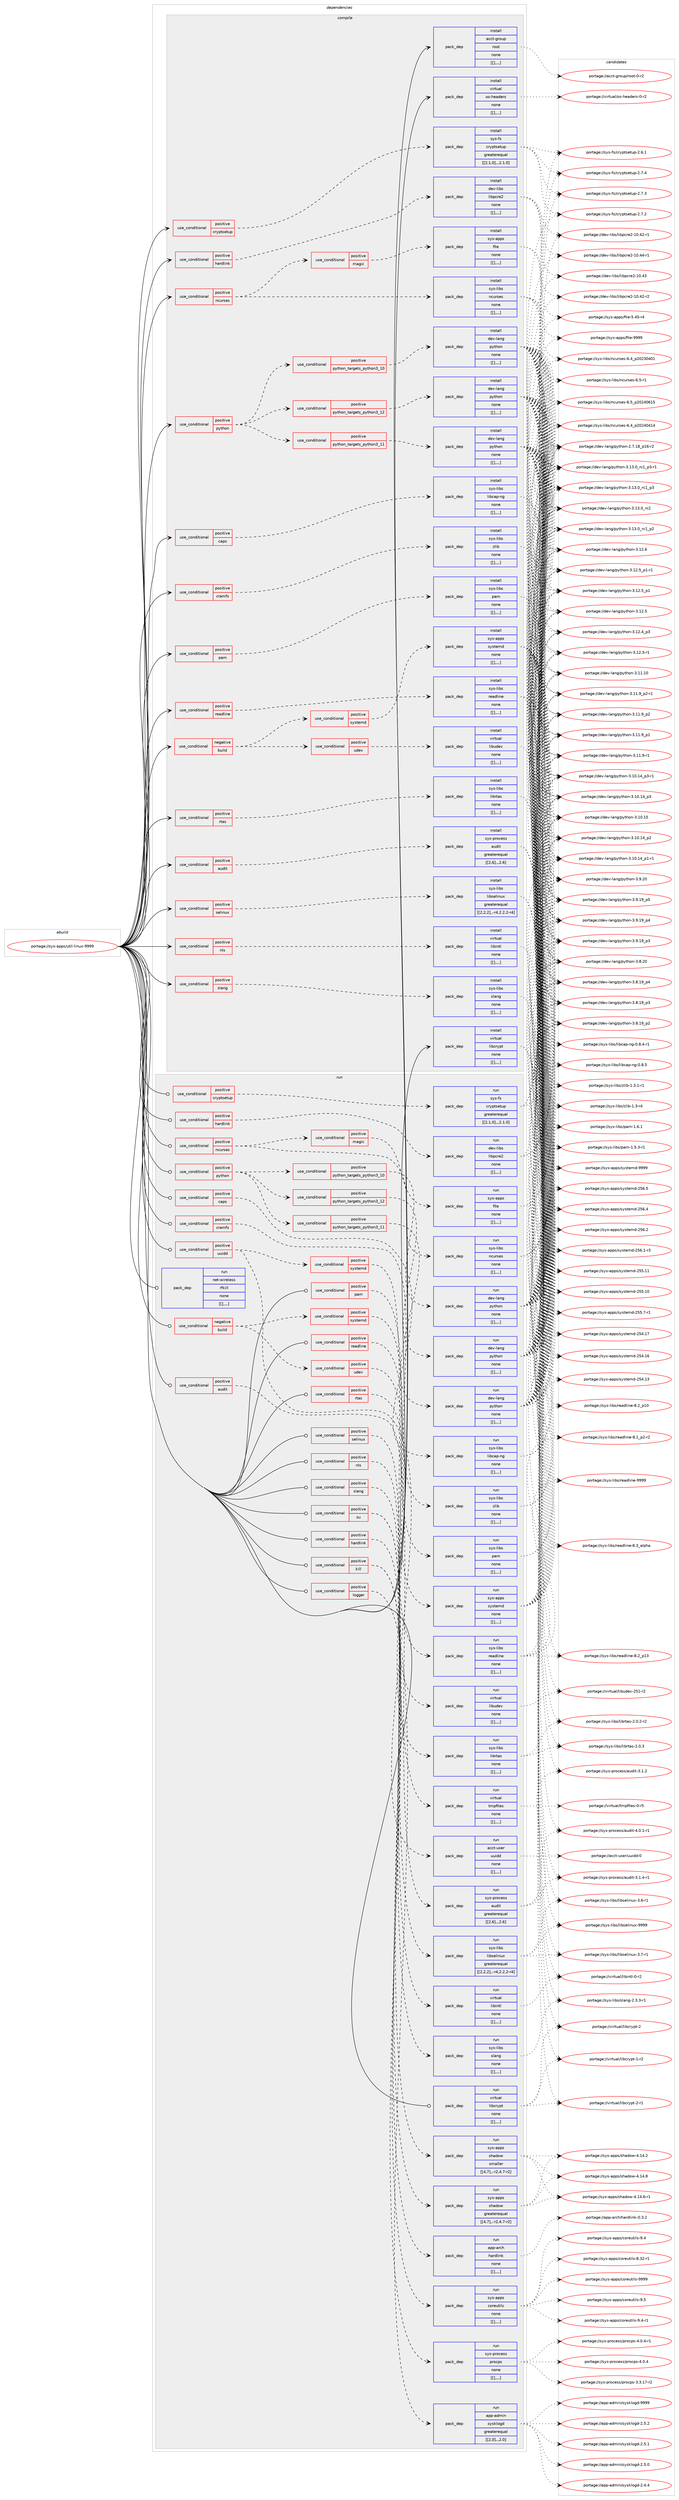 digraph prolog {

# *************
# Graph options
# *************

newrank=true;
concentrate=true;
compound=true;
graph [rankdir=LR,fontname=Helvetica,fontsize=10,ranksep=1.5];#, ranksep=2.5, nodesep=0.2];
edge  [arrowhead=vee];
node  [fontname=Helvetica,fontsize=10];

# **********
# The ebuild
# **********

subgraph cluster_leftcol {
color=gray;
label=<<i>ebuild</i>>;
id [label="portage://sys-apps/util-linux-9999", color=red, width=4, href="../sys-apps/util-linux-9999.svg"];
}

# ****************
# The dependencies
# ****************

subgraph cluster_midcol {
color=gray;
label=<<i>dependencies</i>>;
subgraph cluster_compile {
fillcolor="#eeeeee";
style=filled;
label=<<i>compile</i>>;
subgraph cond117037 {
dependency442531 [label=<<TABLE BORDER="0" CELLBORDER="1" CELLSPACING="0" CELLPADDING="4"><TR><TD ROWSPAN="3" CELLPADDING="10">use_conditional</TD></TR><TR><TD>negative</TD></TR><TR><TD>build</TD></TR></TABLE>>, shape=none, color=red];
subgraph cond117038 {
dependency442532 [label=<<TABLE BORDER="0" CELLBORDER="1" CELLSPACING="0" CELLPADDING="4"><TR><TD ROWSPAN="3" CELLPADDING="10">use_conditional</TD></TR><TR><TD>positive</TD></TR><TR><TD>systemd</TD></TR></TABLE>>, shape=none, color=red];
subgraph pack322434 {
dependency442533 [label=<<TABLE BORDER="0" CELLBORDER="1" CELLSPACING="0" CELLPADDING="4" WIDTH="220"><TR><TD ROWSPAN="6" CELLPADDING="30">pack_dep</TD></TR><TR><TD WIDTH="110">install</TD></TR><TR><TD>sys-apps</TD></TR><TR><TD>systemd</TD></TR><TR><TD>none</TD></TR><TR><TD>[[],,,,]</TD></TR></TABLE>>, shape=none, color=blue];
}
dependency442532:e -> dependency442533:w [weight=20,style="dashed",arrowhead="vee"];
}
dependency442531:e -> dependency442532:w [weight=20,style="dashed",arrowhead="vee"];
subgraph cond117039 {
dependency442534 [label=<<TABLE BORDER="0" CELLBORDER="1" CELLSPACING="0" CELLPADDING="4"><TR><TD ROWSPAN="3" CELLPADDING="10">use_conditional</TD></TR><TR><TD>positive</TD></TR><TR><TD>udev</TD></TR></TABLE>>, shape=none, color=red];
subgraph pack322435 {
dependency442535 [label=<<TABLE BORDER="0" CELLBORDER="1" CELLSPACING="0" CELLPADDING="4" WIDTH="220"><TR><TD ROWSPAN="6" CELLPADDING="30">pack_dep</TD></TR><TR><TD WIDTH="110">install</TD></TR><TR><TD>virtual</TD></TR><TR><TD>libudev</TD></TR><TR><TD>none</TD></TR><TR><TD>[[],,,,]</TD></TR></TABLE>>, shape=none, color=blue];
}
dependency442534:e -> dependency442535:w [weight=20,style="dashed",arrowhead="vee"];
}
dependency442531:e -> dependency442534:w [weight=20,style="dashed",arrowhead="vee"];
}
id:e -> dependency442531:w [weight=20,style="solid",arrowhead="vee"];
subgraph cond117040 {
dependency442536 [label=<<TABLE BORDER="0" CELLBORDER="1" CELLSPACING="0" CELLPADDING="4"><TR><TD ROWSPAN="3" CELLPADDING="10">use_conditional</TD></TR><TR><TD>positive</TD></TR><TR><TD>audit</TD></TR></TABLE>>, shape=none, color=red];
subgraph pack322436 {
dependency442537 [label=<<TABLE BORDER="0" CELLBORDER="1" CELLSPACING="0" CELLPADDING="4" WIDTH="220"><TR><TD ROWSPAN="6" CELLPADDING="30">pack_dep</TD></TR><TR><TD WIDTH="110">install</TD></TR><TR><TD>sys-process</TD></TR><TR><TD>audit</TD></TR><TR><TD>greaterequal</TD></TR><TR><TD>[[2,6],,,2.6]</TD></TR></TABLE>>, shape=none, color=blue];
}
dependency442536:e -> dependency442537:w [weight=20,style="dashed",arrowhead="vee"];
}
id:e -> dependency442536:w [weight=20,style="solid",arrowhead="vee"];
subgraph cond117041 {
dependency442538 [label=<<TABLE BORDER="0" CELLBORDER="1" CELLSPACING="0" CELLPADDING="4"><TR><TD ROWSPAN="3" CELLPADDING="10">use_conditional</TD></TR><TR><TD>positive</TD></TR><TR><TD>caps</TD></TR></TABLE>>, shape=none, color=red];
subgraph pack322437 {
dependency442539 [label=<<TABLE BORDER="0" CELLBORDER="1" CELLSPACING="0" CELLPADDING="4" WIDTH="220"><TR><TD ROWSPAN="6" CELLPADDING="30">pack_dep</TD></TR><TR><TD WIDTH="110">install</TD></TR><TR><TD>sys-libs</TD></TR><TR><TD>libcap-ng</TD></TR><TR><TD>none</TD></TR><TR><TD>[[],,,,]</TD></TR></TABLE>>, shape=none, color=blue];
}
dependency442538:e -> dependency442539:w [weight=20,style="dashed",arrowhead="vee"];
}
id:e -> dependency442538:w [weight=20,style="solid",arrowhead="vee"];
subgraph cond117042 {
dependency442540 [label=<<TABLE BORDER="0" CELLBORDER="1" CELLSPACING="0" CELLPADDING="4"><TR><TD ROWSPAN="3" CELLPADDING="10">use_conditional</TD></TR><TR><TD>positive</TD></TR><TR><TD>cramfs</TD></TR></TABLE>>, shape=none, color=red];
subgraph pack322438 {
dependency442541 [label=<<TABLE BORDER="0" CELLBORDER="1" CELLSPACING="0" CELLPADDING="4" WIDTH="220"><TR><TD ROWSPAN="6" CELLPADDING="30">pack_dep</TD></TR><TR><TD WIDTH="110">install</TD></TR><TR><TD>sys-libs</TD></TR><TR><TD>zlib</TD></TR><TR><TD>none</TD></TR><TR><TD>[[],,,,]</TD></TR></TABLE>>, shape=none, color=blue];
}
dependency442540:e -> dependency442541:w [weight=20,style="dashed",arrowhead="vee"];
}
id:e -> dependency442540:w [weight=20,style="solid",arrowhead="vee"];
subgraph cond117043 {
dependency442542 [label=<<TABLE BORDER="0" CELLBORDER="1" CELLSPACING="0" CELLPADDING="4"><TR><TD ROWSPAN="3" CELLPADDING="10">use_conditional</TD></TR><TR><TD>positive</TD></TR><TR><TD>cryptsetup</TD></TR></TABLE>>, shape=none, color=red];
subgraph pack322439 {
dependency442543 [label=<<TABLE BORDER="0" CELLBORDER="1" CELLSPACING="0" CELLPADDING="4" WIDTH="220"><TR><TD ROWSPAN="6" CELLPADDING="30">pack_dep</TD></TR><TR><TD WIDTH="110">install</TD></TR><TR><TD>sys-fs</TD></TR><TR><TD>cryptsetup</TD></TR><TR><TD>greaterequal</TD></TR><TR><TD>[[2,1,0],,,2.1.0]</TD></TR></TABLE>>, shape=none, color=blue];
}
dependency442542:e -> dependency442543:w [weight=20,style="dashed",arrowhead="vee"];
}
id:e -> dependency442542:w [weight=20,style="solid",arrowhead="vee"];
subgraph cond117044 {
dependency442544 [label=<<TABLE BORDER="0" CELLBORDER="1" CELLSPACING="0" CELLPADDING="4"><TR><TD ROWSPAN="3" CELLPADDING="10">use_conditional</TD></TR><TR><TD>positive</TD></TR><TR><TD>hardlink</TD></TR></TABLE>>, shape=none, color=red];
subgraph pack322440 {
dependency442545 [label=<<TABLE BORDER="0" CELLBORDER="1" CELLSPACING="0" CELLPADDING="4" WIDTH="220"><TR><TD ROWSPAN="6" CELLPADDING="30">pack_dep</TD></TR><TR><TD WIDTH="110">install</TD></TR><TR><TD>dev-libs</TD></TR><TR><TD>libpcre2</TD></TR><TR><TD>none</TD></TR><TR><TD>[[],,,,]</TD></TR></TABLE>>, shape=none, color=blue];
}
dependency442544:e -> dependency442545:w [weight=20,style="dashed",arrowhead="vee"];
}
id:e -> dependency442544:w [weight=20,style="solid",arrowhead="vee"];
subgraph cond117045 {
dependency442546 [label=<<TABLE BORDER="0" CELLBORDER="1" CELLSPACING="0" CELLPADDING="4"><TR><TD ROWSPAN="3" CELLPADDING="10">use_conditional</TD></TR><TR><TD>positive</TD></TR><TR><TD>ncurses</TD></TR></TABLE>>, shape=none, color=red];
subgraph pack322441 {
dependency442547 [label=<<TABLE BORDER="0" CELLBORDER="1" CELLSPACING="0" CELLPADDING="4" WIDTH="220"><TR><TD ROWSPAN="6" CELLPADDING="30">pack_dep</TD></TR><TR><TD WIDTH="110">install</TD></TR><TR><TD>sys-libs</TD></TR><TR><TD>ncurses</TD></TR><TR><TD>none</TD></TR><TR><TD>[[],,,,]</TD></TR></TABLE>>, shape=none, color=blue];
}
dependency442546:e -> dependency442547:w [weight=20,style="dashed",arrowhead="vee"];
subgraph cond117046 {
dependency442548 [label=<<TABLE BORDER="0" CELLBORDER="1" CELLSPACING="0" CELLPADDING="4"><TR><TD ROWSPAN="3" CELLPADDING="10">use_conditional</TD></TR><TR><TD>positive</TD></TR><TR><TD>magic</TD></TR></TABLE>>, shape=none, color=red];
subgraph pack322442 {
dependency442549 [label=<<TABLE BORDER="0" CELLBORDER="1" CELLSPACING="0" CELLPADDING="4" WIDTH="220"><TR><TD ROWSPAN="6" CELLPADDING="30">pack_dep</TD></TR><TR><TD WIDTH="110">install</TD></TR><TR><TD>sys-apps</TD></TR><TR><TD>file</TD></TR><TR><TD>none</TD></TR><TR><TD>[[],,,,]</TD></TR></TABLE>>, shape=none, color=blue];
}
dependency442548:e -> dependency442549:w [weight=20,style="dashed",arrowhead="vee"];
}
dependency442546:e -> dependency442548:w [weight=20,style="dashed",arrowhead="vee"];
}
id:e -> dependency442546:w [weight=20,style="solid",arrowhead="vee"];
subgraph cond117047 {
dependency442550 [label=<<TABLE BORDER="0" CELLBORDER="1" CELLSPACING="0" CELLPADDING="4"><TR><TD ROWSPAN="3" CELLPADDING="10">use_conditional</TD></TR><TR><TD>positive</TD></TR><TR><TD>nls</TD></TR></TABLE>>, shape=none, color=red];
subgraph pack322443 {
dependency442551 [label=<<TABLE BORDER="0" CELLBORDER="1" CELLSPACING="0" CELLPADDING="4" WIDTH="220"><TR><TD ROWSPAN="6" CELLPADDING="30">pack_dep</TD></TR><TR><TD WIDTH="110">install</TD></TR><TR><TD>virtual</TD></TR><TR><TD>libintl</TD></TR><TR><TD>none</TD></TR><TR><TD>[[],,,,]</TD></TR></TABLE>>, shape=none, color=blue];
}
dependency442550:e -> dependency442551:w [weight=20,style="dashed",arrowhead="vee"];
}
id:e -> dependency442550:w [weight=20,style="solid",arrowhead="vee"];
subgraph cond117048 {
dependency442552 [label=<<TABLE BORDER="0" CELLBORDER="1" CELLSPACING="0" CELLPADDING="4"><TR><TD ROWSPAN="3" CELLPADDING="10">use_conditional</TD></TR><TR><TD>positive</TD></TR><TR><TD>pam</TD></TR></TABLE>>, shape=none, color=red];
subgraph pack322444 {
dependency442553 [label=<<TABLE BORDER="0" CELLBORDER="1" CELLSPACING="0" CELLPADDING="4" WIDTH="220"><TR><TD ROWSPAN="6" CELLPADDING="30">pack_dep</TD></TR><TR><TD WIDTH="110">install</TD></TR><TR><TD>sys-libs</TD></TR><TR><TD>pam</TD></TR><TR><TD>none</TD></TR><TR><TD>[[],,,,]</TD></TR></TABLE>>, shape=none, color=blue];
}
dependency442552:e -> dependency442553:w [weight=20,style="dashed",arrowhead="vee"];
}
id:e -> dependency442552:w [weight=20,style="solid",arrowhead="vee"];
subgraph cond117049 {
dependency442554 [label=<<TABLE BORDER="0" CELLBORDER="1" CELLSPACING="0" CELLPADDING="4"><TR><TD ROWSPAN="3" CELLPADDING="10">use_conditional</TD></TR><TR><TD>positive</TD></TR><TR><TD>python</TD></TR></TABLE>>, shape=none, color=red];
subgraph cond117050 {
dependency442555 [label=<<TABLE BORDER="0" CELLBORDER="1" CELLSPACING="0" CELLPADDING="4"><TR><TD ROWSPAN="3" CELLPADDING="10">use_conditional</TD></TR><TR><TD>positive</TD></TR><TR><TD>python_targets_python3_10</TD></TR></TABLE>>, shape=none, color=red];
subgraph pack322445 {
dependency442556 [label=<<TABLE BORDER="0" CELLBORDER="1" CELLSPACING="0" CELLPADDING="4" WIDTH="220"><TR><TD ROWSPAN="6" CELLPADDING="30">pack_dep</TD></TR><TR><TD WIDTH="110">install</TD></TR><TR><TD>dev-lang</TD></TR><TR><TD>python</TD></TR><TR><TD>none</TD></TR><TR><TD>[[],,,,]</TD></TR></TABLE>>, shape=none, color=blue];
}
dependency442555:e -> dependency442556:w [weight=20,style="dashed",arrowhead="vee"];
}
dependency442554:e -> dependency442555:w [weight=20,style="dashed",arrowhead="vee"];
subgraph cond117051 {
dependency442557 [label=<<TABLE BORDER="0" CELLBORDER="1" CELLSPACING="0" CELLPADDING="4"><TR><TD ROWSPAN="3" CELLPADDING="10">use_conditional</TD></TR><TR><TD>positive</TD></TR><TR><TD>python_targets_python3_11</TD></TR></TABLE>>, shape=none, color=red];
subgraph pack322446 {
dependency442558 [label=<<TABLE BORDER="0" CELLBORDER="1" CELLSPACING="0" CELLPADDING="4" WIDTH="220"><TR><TD ROWSPAN="6" CELLPADDING="30">pack_dep</TD></TR><TR><TD WIDTH="110">install</TD></TR><TR><TD>dev-lang</TD></TR><TR><TD>python</TD></TR><TR><TD>none</TD></TR><TR><TD>[[],,,,]</TD></TR></TABLE>>, shape=none, color=blue];
}
dependency442557:e -> dependency442558:w [weight=20,style="dashed",arrowhead="vee"];
}
dependency442554:e -> dependency442557:w [weight=20,style="dashed",arrowhead="vee"];
subgraph cond117052 {
dependency442559 [label=<<TABLE BORDER="0" CELLBORDER="1" CELLSPACING="0" CELLPADDING="4"><TR><TD ROWSPAN="3" CELLPADDING="10">use_conditional</TD></TR><TR><TD>positive</TD></TR><TR><TD>python_targets_python3_12</TD></TR></TABLE>>, shape=none, color=red];
subgraph pack322447 {
dependency442560 [label=<<TABLE BORDER="0" CELLBORDER="1" CELLSPACING="0" CELLPADDING="4" WIDTH="220"><TR><TD ROWSPAN="6" CELLPADDING="30">pack_dep</TD></TR><TR><TD WIDTH="110">install</TD></TR><TR><TD>dev-lang</TD></TR><TR><TD>python</TD></TR><TR><TD>none</TD></TR><TR><TD>[[],,,,]</TD></TR></TABLE>>, shape=none, color=blue];
}
dependency442559:e -> dependency442560:w [weight=20,style="dashed",arrowhead="vee"];
}
dependency442554:e -> dependency442559:w [weight=20,style="dashed",arrowhead="vee"];
}
id:e -> dependency442554:w [weight=20,style="solid",arrowhead="vee"];
subgraph cond117053 {
dependency442561 [label=<<TABLE BORDER="0" CELLBORDER="1" CELLSPACING="0" CELLPADDING="4"><TR><TD ROWSPAN="3" CELLPADDING="10">use_conditional</TD></TR><TR><TD>positive</TD></TR><TR><TD>readline</TD></TR></TABLE>>, shape=none, color=red];
subgraph pack322448 {
dependency442562 [label=<<TABLE BORDER="0" CELLBORDER="1" CELLSPACING="0" CELLPADDING="4" WIDTH="220"><TR><TD ROWSPAN="6" CELLPADDING="30">pack_dep</TD></TR><TR><TD WIDTH="110">install</TD></TR><TR><TD>sys-libs</TD></TR><TR><TD>readline</TD></TR><TR><TD>none</TD></TR><TR><TD>[[],,,,]</TD></TR></TABLE>>, shape=none, color=blue];
}
dependency442561:e -> dependency442562:w [weight=20,style="dashed",arrowhead="vee"];
}
id:e -> dependency442561:w [weight=20,style="solid",arrowhead="vee"];
subgraph cond117054 {
dependency442563 [label=<<TABLE BORDER="0" CELLBORDER="1" CELLSPACING="0" CELLPADDING="4"><TR><TD ROWSPAN="3" CELLPADDING="10">use_conditional</TD></TR><TR><TD>positive</TD></TR><TR><TD>rtas</TD></TR></TABLE>>, shape=none, color=red];
subgraph pack322449 {
dependency442564 [label=<<TABLE BORDER="0" CELLBORDER="1" CELLSPACING="0" CELLPADDING="4" WIDTH="220"><TR><TD ROWSPAN="6" CELLPADDING="30">pack_dep</TD></TR><TR><TD WIDTH="110">install</TD></TR><TR><TD>sys-libs</TD></TR><TR><TD>librtas</TD></TR><TR><TD>none</TD></TR><TR><TD>[[],,,,]</TD></TR></TABLE>>, shape=none, color=blue];
}
dependency442563:e -> dependency442564:w [weight=20,style="dashed",arrowhead="vee"];
}
id:e -> dependency442563:w [weight=20,style="solid",arrowhead="vee"];
subgraph cond117055 {
dependency442565 [label=<<TABLE BORDER="0" CELLBORDER="1" CELLSPACING="0" CELLPADDING="4"><TR><TD ROWSPAN="3" CELLPADDING="10">use_conditional</TD></TR><TR><TD>positive</TD></TR><TR><TD>selinux</TD></TR></TABLE>>, shape=none, color=red];
subgraph pack322450 {
dependency442566 [label=<<TABLE BORDER="0" CELLBORDER="1" CELLSPACING="0" CELLPADDING="4" WIDTH="220"><TR><TD ROWSPAN="6" CELLPADDING="30">pack_dep</TD></TR><TR><TD WIDTH="110">install</TD></TR><TR><TD>sys-libs</TD></TR><TR><TD>libselinux</TD></TR><TR><TD>greaterequal</TD></TR><TR><TD>[[2,2,2],,-r4,2.2.2-r4]</TD></TR></TABLE>>, shape=none, color=blue];
}
dependency442565:e -> dependency442566:w [weight=20,style="dashed",arrowhead="vee"];
}
id:e -> dependency442565:w [weight=20,style="solid",arrowhead="vee"];
subgraph cond117056 {
dependency442567 [label=<<TABLE BORDER="0" CELLBORDER="1" CELLSPACING="0" CELLPADDING="4"><TR><TD ROWSPAN="3" CELLPADDING="10">use_conditional</TD></TR><TR><TD>positive</TD></TR><TR><TD>slang</TD></TR></TABLE>>, shape=none, color=red];
subgraph pack322451 {
dependency442568 [label=<<TABLE BORDER="0" CELLBORDER="1" CELLSPACING="0" CELLPADDING="4" WIDTH="220"><TR><TD ROWSPAN="6" CELLPADDING="30">pack_dep</TD></TR><TR><TD WIDTH="110">install</TD></TR><TR><TD>sys-libs</TD></TR><TR><TD>slang</TD></TR><TR><TD>none</TD></TR><TR><TD>[[],,,,]</TD></TR></TABLE>>, shape=none, color=blue];
}
dependency442567:e -> dependency442568:w [weight=20,style="dashed",arrowhead="vee"];
}
id:e -> dependency442567:w [weight=20,style="solid",arrowhead="vee"];
subgraph pack322452 {
dependency442569 [label=<<TABLE BORDER="0" CELLBORDER="1" CELLSPACING="0" CELLPADDING="4" WIDTH="220"><TR><TD ROWSPAN="6" CELLPADDING="30">pack_dep</TD></TR><TR><TD WIDTH="110">install</TD></TR><TR><TD>acct-group</TD></TR><TR><TD>root</TD></TR><TR><TD>none</TD></TR><TR><TD>[[],,,,]</TD></TR></TABLE>>, shape=none, color=blue];
}
id:e -> dependency442569:w [weight=20,style="solid",arrowhead="vee"];
subgraph pack322453 {
dependency442570 [label=<<TABLE BORDER="0" CELLBORDER="1" CELLSPACING="0" CELLPADDING="4" WIDTH="220"><TR><TD ROWSPAN="6" CELLPADDING="30">pack_dep</TD></TR><TR><TD WIDTH="110">install</TD></TR><TR><TD>virtual</TD></TR><TR><TD>libcrypt</TD></TR><TR><TD>none</TD></TR><TR><TD>[[],,,,]</TD></TR></TABLE>>, shape=none, color=blue];
}
id:e -> dependency442570:w [weight=20,style="solid",arrowhead="vee"];
subgraph pack322454 {
dependency442571 [label=<<TABLE BORDER="0" CELLBORDER="1" CELLSPACING="0" CELLPADDING="4" WIDTH="220"><TR><TD ROWSPAN="6" CELLPADDING="30">pack_dep</TD></TR><TR><TD WIDTH="110">install</TD></TR><TR><TD>virtual</TD></TR><TR><TD>os-headers</TD></TR><TR><TD>none</TD></TR><TR><TD>[[],,,,]</TD></TR></TABLE>>, shape=none, color=blue];
}
id:e -> dependency442571:w [weight=20,style="solid",arrowhead="vee"];
}
subgraph cluster_compileandrun {
fillcolor="#eeeeee";
style=filled;
label=<<i>compile and run</i>>;
}
subgraph cluster_run {
fillcolor="#eeeeee";
style=filled;
label=<<i>run</i>>;
subgraph cond117057 {
dependency442572 [label=<<TABLE BORDER="0" CELLBORDER="1" CELLSPACING="0" CELLPADDING="4"><TR><TD ROWSPAN="3" CELLPADDING="10">use_conditional</TD></TR><TR><TD>negative</TD></TR><TR><TD>build</TD></TR></TABLE>>, shape=none, color=red];
subgraph cond117058 {
dependency442573 [label=<<TABLE BORDER="0" CELLBORDER="1" CELLSPACING="0" CELLPADDING="4"><TR><TD ROWSPAN="3" CELLPADDING="10">use_conditional</TD></TR><TR><TD>positive</TD></TR><TR><TD>systemd</TD></TR></TABLE>>, shape=none, color=red];
subgraph pack322455 {
dependency442574 [label=<<TABLE BORDER="0" CELLBORDER="1" CELLSPACING="0" CELLPADDING="4" WIDTH="220"><TR><TD ROWSPAN="6" CELLPADDING="30">pack_dep</TD></TR><TR><TD WIDTH="110">run</TD></TR><TR><TD>sys-apps</TD></TR><TR><TD>systemd</TD></TR><TR><TD>none</TD></TR><TR><TD>[[],,,,]</TD></TR></TABLE>>, shape=none, color=blue];
}
dependency442573:e -> dependency442574:w [weight=20,style="dashed",arrowhead="vee"];
}
dependency442572:e -> dependency442573:w [weight=20,style="dashed",arrowhead="vee"];
subgraph cond117059 {
dependency442575 [label=<<TABLE BORDER="0" CELLBORDER="1" CELLSPACING="0" CELLPADDING="4"><TR><TD ROWSPAN="3" CELLPADDING="10">use_conditional</TD></TR><TR><TD>positive</TD></TR><TR><TD>udev</TD></TR></TABLE>>, shape=none, color=red];
subgraph pack322456 {
dependency442576 [label=<<TABLE BORDER="0" CELLBORDER="1" CELLSPACING="0" CELLPADDING="4" WIDTH="220"><TR><TD ROWSPAN="6" CELLPADDING="30">pack_dep</TD></TR><TR><TD WIDTH="110">run</TD></TR><TR><TD>virtual</TD></TR><TR><TD>libudev</TD></TR><TR><TD>none</TD></TR><TR><TD>[[],,,,]</TD></TR></TABLE>>, shape=none, color=blue];
}
dependency442575:e -> dependency442576:w [weight=20,style="dashed",arrowhead="vee"];
}
dependency442572:e -> dependency442575:w [weight=20,style="dashed",arrowhead="vee"];
}
id:e -> dependency442572:w [weight=20,style="solid",arrowhead="odot"];
subgraph cond117060 {
dependency442577 [label=<<TABLE BORDER="0" CELLBORDER="1" CELLSPACING="0" CELLPADDING="4"><TR><TD ROWSPAN="3" CELLPADDING="10">use_conditional</TD></TR><TR><TD>positive</TD></TR><TR><TD>audit</TD></TR></TABLE>>, shape=none, color=red];
subgraph pack322457 {
dependency442578 [label=<<TABLE BORDER="0" CELLBORDER="1" CELLSPACING="0" CELLPADDING="4" WIDTH="220"><TR><TD ROWSPAN="6" CELLPADDING="30">pack_dep</TD></TR><TR><TD WIDTH="110">run</TD></TR><TR><TD>sys-process</TD></TR><TR><TD>audit</TD></TR><TR><TD>greaterequal</TD></TR><TR><TD>[[2,6],,,2.6]</TD></TR></TABLE>>, shape=none, color=blue];
}
dependency442577:e -> dependency442578:w [weight=20,style="dashed",arrowhead="vee"];
}
id:e -> dependency442577:w [weight=20,style="solid",arrowhead="odot"];
subgraph cond117061 {
dependency442579 [label=<<TABLE BORDER="0" CELLBORDER="1" CELLSPACING="0" CELLPADDING="4"><TR><TD ROWSPAN="3" CELLPADDING="10">use_conditional</TD></TR><TR><TD>positive</TD></TR><TR><TD>caps</TD></TR></TABLE>>, shape=none, color=red];
subgraph pack322458 {
dependency442580 [label=<<TABLE BORDER="0" CELLBORDER="1" CELLSPACING="0" CELLPADDING="4" WIDTH="220"><TR><TD ROWSPAN="6" CELLPADDING="30">pack_dep</TD></TR><TR><TD WIDTH="110">run</TD></TR><TR><TD>sys-libs</TD></TR><TR><TD>libcap-ng</TD></TR><TR><TD>none</TD></TR><TR><TD>[[],,,,]</TD></TR></TABLE>>, shape=none, color=blue];
}
dependency442579:e -> dependency442580:w [weight=20,style="dashed",arrowhead="vee"];
}
id:e -> dependency442579:w [weight=20,style="solid",arrowhead="odot"];
subgraph cond117062 {
dependency442581 [label=<<TABLE BORDER="0" CELLBORDER="1" CELLSPACING="0" CELLPADDING="4"><TR><TD ROWSPAN="3" CELLPADDING="10">use_conditional</TD></TR><TR><TD>positive</TD></TR><TR><TD>cramfs</TD></TR></TABLE>>, shape=none, color=red];
subgraph pack322459 {
dependency442582 [label=<<TABLE BORDER="0" CELLBORDER="1" CELLSPACING="0" CELLPADDING="4" WIDTH="220"><TR><TD ROWSPAN="6" CELLPADDING="30">pack_dep</TD></TR><TR><TD WIDTH="110">run</TD></TR><TR><TD>sys-libs</TD></TR><TR><TD>zlib</TD></TR><TR><TD>none</TD></TR><TR><TD>[[],,,,]</TD></TR></TABLE>>, shape=none, color=blue];
}
dependency442581:e -> dependency442582:w [weight=20,style="dashed",arrowhead="vee"];
}
id:e -> dependency442581:w [weight=20,style="solid",arrowhead="odot"];
subgraph cond117063 {
dependency442583 [label=<<TABLE BORDER="0" CELLBORDER="1" CELLSPACING="0" CELLPADDING="4"><TR><TD ROWSPAN="3" CELLPADDING="10">use_conditional</TD></TR><TR><TD>positive</TD></TR><TR><TD>cryptsetup</TD></TR></TABLE>>, shape=none, color=red];
subgraph pack322460 {
dependency442584 [label=<<TABLE BORDER="0" CELLBORDER="1" CELLSPACING="0" CELLPADDING="4" WIDTH="220"><TR><TD ROWSPAN="6" CELLPADDING="30">pack_dep</TD></TR><TR><TD WIDTH="110">run</TD></TR><TR><TD>sys-fs</TD></TR><TR><TD>cryptsetup</TD></TR><TR><TD>greaterequal</TD></TR><TR><TD>[[2,1,0],,,2.1.0]</TD></TR></TABLE>>, shape=none, color=blue];
}
dependency442583:e -> dependency442584:w [weight=20,style="dashed",arrowhead="vee"];
}
id:e -> dependency442583:w [weight=20,style="solid",arrowhead="odot"];
subgraph cond117064 {
dependency442585 [label=<<TABLE BORDER="0" CELLBORDER="1" CELLSPACING="0" CELLPADDING="4"><TR><TD ROWSPAN="3" CELLPADDING="10">use_conditional</TD></TR><TR><TD>positive</TD></TR><TR><TD>hardlink</TD></TR></TABLE>>, shape=none, color=red];
subgraph pack322461 {
dependency442586 [label=<<TABLE BORDER="0" CELLBORDER="1" CELLSPACING="0" CELLPADDING="4" WIDTH="220"><TR><TD ROWSPAN="6" CELLPADDING="30">pack_dep</TD></TR><TR><TD WIDTH="110">run</TD></TR><TR><TD>dev-libs</TD></TR><TR><TD>libpcre2</TD></TR><TR><TD>none</TD></TR><TR><TD>[[],,,,]</TD></TR></TABLE>>, shape=none, color=blue];
}
dependency442585:e -> dependency442586:w [weight=20,style="dashed",arrowhead="vee"];
}
id:e -> dependency442585:w [weight=20,style="solid",arrowhead="odot"];
subgraph cond117065 {
dependency442587 [label=<<TABLE BORDER="0" CELLBORDER="1" CELLSPACING="0" CELLPADDING="4"><TR><TD ROWSPAN="3" CELLPADDING="10">use_conditional</TD></TR><TR><TD>positive</TD></TR><TR><TD>hardlink</TD></TR></TABLE>>, shape=none, color=red];
subgraph pack322462 {
dependency442588 [label=<<TABLE BORDER="0" CELLBORDER="1" CELLSPACING="0" CELLPADDING="4" WIDTH="220"><TR><TD ROWSPAN="6" CELLPADDING="30">pack_dep</TD></TR><TR><TD WIDTH="110">run</TD></TR><TR><TD>app-arch</TD></TR><TR><TD>hardlink</TD></TR><TR><TD>none</TD></TR><TR><TD>[[],,,,]</TD></TR></TABLE>>, shape=none, color=blue];
}
dependency442587:e -> dependency442588:w [weight=20,style="dashed",arrowhead="vee"];
}
id:e -> dependency442587:w [weight=20,style="solid",arrowhead="odot"];
subgraph cond117066 {
dependency442589 [label=<<TABLE BORDER="0" CELLBORDER="1" CELLSPACING="0" CELLPADDING="4"><TR><TD ROWSPAN="3" CELLPADDING="10">use_conditional</TD></TR><TR><TD>positive</TD></TR><TR><TD>kill</TD></TR></TABLE>>, shape=none, color=red];
subgraph pack322463 {
dependency442590 [label=<<TABLE BORDER="0" CELLBORDER="1" CELLSPACING="0" CELLPADDING="4" WIDTH="220"><TR><TD ROWSPAN="6" CELLPADDING="30">pack_dep</TD></TR><TR><TD WIDTH="110">run</TD></TR><TR><TD>sys-apps</TD></TR><TR><TD>coreutils</TD></TR><TR><TD>none</TD></TR><TR><TD>[[],,,,]</TD></TR></TABLE>>, shape=none, color=blue];
}
dependency442589:e -> dependency442590:w [weight=20,style="dashed",arrowhead="vee"];
subgraph pack322464 {
dependency442591 [label=<<TABLE BORDER="0" CELLBORDER="1" CELLSPACING="0" CELLPADDING="4" WIDTH="220"><TR><TD ROWSPAN="6" CELLPADDING="30">pack_dep</TD></TR><TR><TD WIDTH="110">run</TD></TR><TR><TD>sys-process</TD></TR><TR><TD>procps</TD></TR><TR><TD>none</TD></TR><TR><TD>[[],,,,]</TD></TR></TABLE>>, shape=none, color=blue];
}
dependency442589:e -> dependency442591:w [weight=20,style="dashed",arrowhead="vee"];
}
id:e -> dependency442589:w [weight=20,style="solid",arrowhead="odot"];
subgraph cond117067 {
dependency442592 [label=<<TABLE BORDER="0" CELLBORDER="1" CELLSPACING="0" CELLPADDING="4"><TR><TD ROWSPAN="3" CELLPADDING="10">use_conditional</TD></TR><TR><TD>positive</TD></TR><TR><TD>logger</TD></TR></TABLE>>, shape=none, color=red];
subgraph pack322465 {
dependency442593 [label=<<TABLE BORDER="0" CELLBORDER="1" CELLSPACING="0" CELLPADDING="4" WIDTH="220"><TR><TD ROWSPAN="6" CELLPADDING="30">pack_dep</TD></TR><TR><TD WIDTH="110">run</TD></TR><TR><TD>app-admin</TD></TR><TR><TD>sysklogd</TD></TR><TR><TD>greaterequal</TD></TR><TR><TD>[[2,0],,,2.0]</TD></TR></TABLE>>, shape=none, color=blue];
}
dependency442592:e -> dependency442593:w [weight=20,style="dashed",arrowhead="vee"];
}
id:e -> dependency442592:w [weight=20,style="solid",arrowhead="odot"];
subgraph cond117068 {
dependency442594 [label=<<TABLE BORDER="0" CELLBORDER="1" CELLSPACING="0" CELLPADDING="4"><TR><TD ROWSPAN="3" CELLPADDING="10">use_conditional</TD></TR><TR><TD>positive</TD></TR><TR><TD>ncurses</TD></TR></TABLE>>, shape=none, color=red];
subgraph pack322466 {
dependency442595 [label=<<TABLE BORDER="0" CELLBORDER="1" CELLSPACING="0" CELLPADDING="4" WIDTH="220"><TR><TD ROWSPAN="6" CELLPADDING="30">pack_dep</TD></TR><TR><TD WIDTH="110">run</TD></TR><TR><TD>sys-libs</TD></TR><TR><TD>ncurses</TD></TR><TR><TD>none</TD></TR><TR><TD>[[],,,,]</TD></TR></TABLE>>, shape=none, color=blue];
}
dependency442594:e -> dependency442595:w [weight=20,style="dashed",arrowhead="vee"];
subgraph cond117069 {
dependency442596 [label=<<TABLE BORDER="0" CELLBORDER="1" CELLSPACING="0" CELLPADDING="4"><TR><TD ROWSPAN="3" CELLPADDING="10">use_conditional</TD></TR><TR><TD>positive</TD></TR><TR><TD>magic</TD></TR></TABLE>>, shape=none, color=red];
subgraph pack322467 {
dependency442597 [label=<<TABLE BORDER="0" CELLBORDER="1" CELLSPACING="0" CELLPADDING="4" WIDTH="220"><TR><TD ROWSPAN="6" CELLPADDING="30">pack_dep</TD></TR><TR><TD WIDTH="110">run</TD></TR><TR><TD>sys-apps</TD></TR><TR><TD>file</TD></TR><TR><TD>none</TD></TR><TR><TD>[[],,,,]</TD></TR></TABLE>>, shape=none, color=blue];
}
dependency442596:e -> dependency442597:w [weight=20,style="dashed",arrowhead="vee"];
}
dependency442594:e -> dependency442596:w [weight=20,style="dashed",arrowhead="vee"];
}
id:e -> dependency442594:w [weight=20,style="solid",arrowhead="odot"];
subgraph cond117070 {
dependency442598 [label=<<TABLE BORDER="0" CELLBORDER="1" CELLSPACING="0" CELLPADDING="4"><TR><TD ROWSPAN="3" CELLPADDING="10">use_conditional</TD></TR><TR><TD>positive</TD></TR><TR><TD>nls</TD></TR></TABLE>>, shape=none, color=red];
subgraph pack322468 {
dependency442599 [label=<<TABLE BORDER="0" CELLBORDER="1" CELLSPACING="0" CELLPADDING="4" WIDTH="220"><TR><TD ROWSPAN="6" CELLPADDING="30">pack_dep</TD></TR><TR><TD WIDTH="110">run</TD></TR><TR><TD>virtual</TD></TR><TR><TD>libintl</TD></TR><TR><TD>none</TD></TR><TR><TD>[[],,,,]</TD></TR></TABLE>>, shape=none, color=blue];
}
dependency442598:e -> dependency442599:w [weight=20,style="dashed",arrowhead="vee"];
}
id:e -> dependency442598:w [weight=20,style="solid",arrowhead="odot"];
subgraph cond117071 {
dependency442600 [label=<<TABLE BORDER="0" CELLBORDER="1" CELLSPACING="0" CELLPADDING="4"><TR><TD ROWSPAN="3" CELLPADDING="10">use_conditional</TD></TR><TR><TD>positive</TD></TR><TR><TD>pam</TD></TR></TABLE>>, shape=none, color=red];
subgraph pack322469 {
dependency442601 [label=<<TABLE BORDER="0" CELLBORDER="1" CELLSPACING="0" CELLPADDING="4" WIDTH="220"><TR><TD ROWSPAN="6" CELLPADDING="30">pack_dep</TD></TR><TR><TD WIDTH="110">run</TD></TR><TR><TD>sys-libs</TD></TR><TR><TD>pam</TD></TR><TR><TD>none</TD></TR><TR><TD>[[],,,,]</TD></TR></TABLE>>, shape=none, color=blue];
}
dependency442600:e -> dependency442601:w [weight=20,style="dashed",arrowhead="vee"];
}
id:e -> dependency442600:w [weight=20,style="solid",arrowhead="odot"];
subgraph cond117072 {
dependency442602 [label=<<TABLE BORDER="0" CELLBORDER="1" CELLSPACING="0" CELLPADDING="4"><TR><TD ROWSPAN="3" CELLPADDING="10">use_conditional</TD></TR><TR><TD>positive</TD></TR><TR><TD>python</TD></TR></TABLE>>, shape=none, color=red];
subgraph cond117073 {
dependency442603 [label=<<TABLE BORDER="0" CELLBORDER="1" CELLSPACING="0" CELLPADDING="4"><TR><TD ROWSPAN="3" CELLPADDING="10">use_conditional</TD></TR><TR><TD>positive</TD></TR><TR><TD>python_targets_python3_10</TD></TR></TABLE>>, shape=none, color=red];
subgraph pack322470 {
dependency442604 [label=<<TABLE BORDER="0" CELLBORDER="1" CELLSPACING="0" CELLPADDING="4" WIDTH="220"><TR><TD ROWSPAN="6" CELLPADDING="30">pack_dep</TD></TR><TR><TD WIDTH="110">run</TD></TR><TR><TD>dev-lang</TD></TR><TR><TD>python</TD></TR><TR><TD>none</TD></TR><TR><TD>[[],,,,]</TD></TR></TABLE>>, shape=none, color=blue];
}
dependency442603:e -> dependency442604:w [weight=20,style="dashed",arrowhead="vee"];
}
dependency442602:e -> dependency442603:w [weight=20,style="dashed",arrowhead="vee"];
subgraph cond117074 {
dependency442605 [label=<<TABLE BORDER="0" CELLBORDER="1" CELLSPACING="0" CELLPADDING="4"><TR><TD ROWSPAN="3" CELLPADDING="10">use_conditional</TD></TR><TR><TD>positive</TD></TR><TR><TD>python_targets_python3_11</TD></TR></TABLE>>, shape=none, color=red];
subgraph pack322471 {
dependency442606 [label=<<TABLE BORDER="0" CELLBORDER="1" CELLSPACING="0" CELLPADDING="4" WIDTH="220"><TR><TD ROWSPAN="6" CELLPADDING="30">pack_dep</TD></TR><TR><TD WIDTH="110">run</TD></TR><TR><TD>dev-lang</TD></TR><TR><TD>python</TD></TR><TR><TD>none</TD></TR><TR><TD>[[],,,,]</TD></TR></TABLE>>, shape=none, color=blue];
}
dependency442605:e -> dependency442606:w [weight=20,style="dashed",arrowhead="vee"];
}
dependency442602:e -> dependency442605:w [weight=20,style="dashed",arrowhead="vee"];
subgraph cond117075 {
dependency442607 [label=<<TABLE BORDER="0" CELLBORDER="1" CELLSPACING="0" CELLPADDING="4"><TR><TD ROWSPAN="3" CELLPADDING="10">use_conditional</TD></TR><TR><TD>positive</TD></TR><TR><TD>python_targets_python3_12</TD></TR></TABLE>>, shape=none, color=red];
subgraph pack322472 {
dependency442608 [label=<<TABLE BORDER="0" CELLBORDER="1" CELLSPACING="0" CELLPADDING="4" WIDTH="220"><TR><TD ROWSPAN="6" CELLPADDING="30">pack_dep</TD></TR><TR><TD WIDTH="110">run</TD></TR><TR><TD>dev-lang</TD></TR><TR><TD>python</TD></TR><TR><TD>none</TD></TR><TR><TD>[[],,,,]</TD></TR></TABLE>>, shape=none, color=blue];
}
dependency442607:e -> dependency442608:w [weight=20,style="dashed",arrowhead="vee"];
}
dependency442602:e -> dependency442607:w [weight=20,style="dashed",arrowhead="vee"];
}
id:e -> dependency442602:w [weight=20,style="solid",arrowhead="odot"];
subgraph cond117076 {
dependency442609 [label=<<TABLE BORDER="0" CELLBORDER="1" CELLSPACING="0" CELLPADDING="4"><TR><TD ROWSPAN="3" CELLPADDING="10">use_conditional</TD></TR><TR><TD>positive</TD></TR><TR><TD>readline</TD></TR></TABLE>>, shape=none, color=red];
subgraph pack322473 {
dependency442610 [label=<<TABLE BORDER="0" CELLBORDER="1" CELLSPACING="0" CELLPADDING="4" WIDTH="220"><TR><TD ROWSPAN="6" CELLPADDING="30">pack_dep</TD></TR><TR><TD WIDTH="110">run</TD></TR><TR><TD>sys-libs</TD></TR><TR><TD>readline</TD></TR><TR><TD>none</TD></TR><TR><TD>[[],,,,]</TD></TR></TABLE>>, shape=none, color=blue];
}
dependency442609:e -> dependency442610:w [weight=20,style="dashed",arrowhead="vee"];
}
id:e -> dependency442609:w [weight=20,style="solid",arrowhead="odot"];
subgraph cond117077 {
dependency442611 [label=<<TABLE BORDER="0" CELLBORDER="1" CELLSPACING="0" CELLPADDING="4"><TR><TD ROWSPAN="3" CELLPADDING="10">use_conditional</TD></TR><TR><TD>positive</TD></TR><TR><TD>rtas</TD></TR></TABLE>>, shape=none, color=red];
subgraph pack322474 {
dependency442612 [label=<<TABLE BORDER="0" CELLBORDER="1" CELLSPACING="0" CELLPADDING="4" WIDTH="220"><TR><TD ROWSPAN="6" CELLPADDING="30">pack_dep</TD></TR><TR><TD WIDTH="110">run</TD></TR><TR><TD>sys-libs</TD></TR><TR><TD>librtas</TD></TR><TR><TD>none</TD></TR><TR><TD>[[],,,,]</TD></TR></TABLE>>, shape=none, color=blue];
}
dependency442611:e -> dependency442612:w [weight=20,style="dashed",arrowhead="vee"];
}
id:e -> dependency442611:w [weight=20,style="solid",arrowhead="odot"];
subgraph cond117078 {
dependency442613 [label=<<TABLE BORDER="0" CELLBORDER="1" CELLSPACING="0" CELLPADDING="4"><TR><TD ROWSPAN="3" CELLPADDING="10">use_conditional</TD></TR><TR><TD>positive</TD></TR><TR><TD>selinux</TD></TR></TABLE>>, shape=none, color=red];
subgraph pack322475 {
dependency442614 [label=<<TABLE BORDER="0" CELLBORDER="1" CELLSPACING="0" CELLPADDING="4" WIDTH="220"><TR><TD ROWSPAN="6" CELLPADDING="30">pack_dep</TD></TR><TR><TD WIDTH="110">run</TD></TR><TR><TD>sys-libs</TD></TR><TR><TD>libselinux</TD></TR><TR><TD>greaterequal</TD></TR><TR><TD>[[2,2,2],,-r4,2.2.2-r4]</TD></TR></TABLE>>, shape=none, color=blue];
}
dependency442613:e -> dependency442614:w [weight=20,style="dashed",arrowhead="vee"];
}
id:e -> dependency442613:w [weight=20,style="solid",arrowhead="odot"];
subgraph cond117079 {
dependency442615 [label=<<TABLE BORDER="0" CELLBORDER="1" CELLSPACING="0" CELLPADDING="4"><TR><TD ROWSPAN="3" CELLPADDING="10">use_conditional</TD></TR><TR><TD>positive</TD></TR><TR><TD>slang</TD></TR></TABLE>>, shape=none, color=red];
subgraph pack322476 {
dependency442616 [label=<<TABLE BORDER="0" CELLBORDER="1" CELLSPACING="0" CELLPADDING="4" WIDTH="220"><TR><TD ROWSPAN="6" CELLPADDING="30">pack_dep</TD></TR><TR><TD WIDTH="110">run</TD></TR><TR><TD>sys-libs</TD></TR><TR><TD>slang</TD></TR><TR><TD>none</TD></TR><TR><TD>[[],,,,]</TD></TR></TABLE>>, shape=none, color=blue];
}
dependency442615:e -> dependency442616:w [weight=20,style="dashed",arrowhead="vee"];
}
id:e -> dependency442615:w [weight=20,style="solid",arrowhead="odot"];
subgraph cond117080 {
dependency442617 [label=<<TABLE BORDER="0" CELLBORDER="1" CELLSPACING="0" CELLPADDING="4"><TR><TD ROWSPAN="3" CELLPADDING="10">use_conditional</TD></TR><TR><TD>positive</TD></TR><TR><TD>su</TD></TR></TABLE>>, shape=none, color=red];
subgraph pack322477 {
dependency442618 [label=<<TABLE BORDER="0" CELLBORDER="1" CELLSPACING="0" CELLPADDING="4" WIDTH="220"><TR><TD ROWSPAN="6" CELLPADDING="30">pack_dep</TD></TR><TR><TD WIDTH="110">run</TD></TR><TR><TD>sys-apps</TD></TR><TR><TD>shadow</TD></TR><TR><TD>smaller</TD></TR><TR><TD>[[4,7],,-r2,4.7-r2]</TD></TR></TABLE>>, shape=none, color=blue];
}
dependency442617:e -> dependency442618:w [weight=20,style="dashed",arrowhead="vee"];
subgraph pack322478 {
dependency442619 [label=<<TABLE BORDER="0" CELLBORDER="1" CELLSPACING="0" CELLPADDING="4" WIDTH="220"><TR><TD ROWSPAN="6" CELLPADDING="30">pack_dep</TD></TR><TR><TD WIDTH="110">run</TD></TR><TR><TD>sys-apps</TD></TR><TR><TD>shadow</TD></TR><TR><TD>greaterequal</TD></TR><TR><TD>[[4,7],,-r2,4.7-r2]</TD></TR></TABLE>>, shape=none, color=blue];
}
dependency442617:e -> dependency442619:w [weight=20,style="dashed",arrowhead="vee"];
}
id:e -> dependency442617:w [weight=20,style="solid",arrowhead="odot"];
subgraph cond117081 {
dependency442620 [label=<<TABLE BORDER="0" CELLBORDER="1" CELLSPACING="0" CELLPADDING="4"><TR><TD ROWSPAN="3" CELLPADDING="10">use_conditional</TD></TR><TR><TD>positive</TD></TR><TR><TD>uuidd</TD></TR></TABLE>>, shape=none, color=red];
subgraph pack322479 {
dependency442621 [label=<<TABLE BORDER="0" CELLBORDER="1" CELLSPACING="0" CELLPADDING="4" WIDTH="220"><TR><TD ROWSPAN="6" CELLPADDING="30">pack_dep</TD></TR><TR><TD WIDTH="110">run</TD></TR><TR><TD>acct-user</TD></TR><TR><TD>uuidd</TD></TR><TR><TD>none</TD></TR><TR><TD>[[],,,,]</TD></TR></TABLE>>, shape=none, color=blue];
}
dependency442620:e -> dependency442621:w [weight=20,style="dashed",arrowhead="vee"];
subgraph cond117082 {
dependency442622 [label=<<TABLE BORDER="0" CELLBORDER="1" CELLSPACING="0" CELLPADDING="4"><TR><TD ROWSPAN="3" CELLPADDING="10">use_conditional</TD></TR><TR><TD>positive</TD></TR><TR><TD>systemd</TD></TR></TABLE>>, shape=none, color=red];
subgraph pack322480 {
dependency442623 [label=<<TABLE BORDER="0" CELLBORDER="1" CELLSPACING="0" CELLPADDING="4" WIDTH="220"><TR><TD ROWSPAN="6" CELLPADDING="30">pack_dep</TD></TR><TR><TD WIDTH="110">run</TD></TR><TR><TD>virtual</TD></TR><TR><TD>tmpfiles</TD></TR><TR><TD>none</TD></TR><TR><TD>[[],,,,]</TD></TR></TABLE>>, shape=none, color=blue];
}
dependency442622:e -> dependency442623:w [weight=20,style="dashed",arrowhead="vee"];
}
dependency442620:e -> dependency442622:w [weight=20,style="dashed",arrowhead="vee"];
}
id:e -> dependency442620:w [weight=20,style="solid",arrowhead="odot"];
subgraph pack322481 {
dependency442624 [label=<<TABLE BORDER="0" CELLBORDER="1" CELLSPACING="0" CELLPADDING="4" WIDTH="220"><TR><TD ROWSPAN="6" CELLPADDING="30">pack_dep</TD></TR><TR><TD WIDTH="110">run</TD></TR><TR><TD>virtual</TD></TR><TR><TD>libcrypt</TD></TR><TR><TD>none</TD></TR><TR><TD>[[],,,,]</TD></TR></TABLE>>, shape=none, color=blue];
}
id:e -> dependency442624:w [weight=20,style="solid",arrowhead="odot"];
subgraph pack322482 {
dependency442625 [label=<<TABLE BORDER="0" CELLBORDER="1" CELLSPACING="0" CELLPADDING="4" WIDTH="220"><TR><TD ROWSPAN="6" CELLPADDING="30">pack_dep</TD></TR><TR><TD WIDTH="110">run</TD></TR><TR><TD>net-wireless</TD></TR><TR><TD>rfkill</TD></TR><TR><TD>none</TD></TR><TR><TD>[[],,,,]</TD></TR></TABLE>>, shape=none, color=blue];
}
id:e -> dependency442625:w [weight=20,style="solid",arrowhead="odot"];
}
}

# **************
# The candidates
# **************

subgraph cluster_choices {
rank=same;
color=gray;
label=<<i>candidates</i>>;

subgraph choice322434 {
color=black;
nodesep=1;
choice1151211154597112112115471151211151161011091004557575757 [label="portage://sys-apps/systemd-9999", color=red, width=4,href="../sys-apps/systemd-9999.svg"];
choice115121115459711211211547115121115116101109100455053544653 [label="portage://sys-apps/systemd-256.5", color=red, width=4,href="../sys-apps/systemd-256.5.svg"];
choice115121115459711211211547115121115116101109100455053544652 [label="portage://sys-apps/systemd-256.4", color=red, width=4,href="../sys-apps/systemd-256.4.svg"];
choice115121115459711211211547115121115116101109100455053544650 [label="portage://sys-apps/systemd-256.2", color=red, width=4,href="../sys-apps/systemd-256.2.svg"];
choice1151211154597112112115471151211151161011091004550535446494511451 [label="portage://sys-apps/systemd-256.1-r3", color=red, width=4,href="../sys-apps/systemd-256.1-r3.svg"];
choice11512111545971121121154711512111511610110910045505353464949 [label="portage://sys-apps/systemd-255.11", color=red, width=4,href="../sys-apps/systemd-255.11.svg"];
choice11512111545971121121154711512111511610110910045505353464948 [label="portage://sys-apps/systemd-255.10", color=red, width=4,href="../sys-apps/systemd-255.10.svg"];
choice1151211154597112112115471151211151161011091004550535346554511449 [label="portage://sys-apps/systemd-255.7-r1", color=red, width=4,href="../sys-apps/systemd-255.7-r1.svg"];
choice11512111545971121121154711512111511610110910045505352464955 [label="portage://sys-apps/systemd-254.17", color=red, width=4,href="../sys-apps/systemd-254.17.svg"];
choice11512111545971121121154711512111511610110910045505352464954 [label="portage://sys-apps/systemd-254.16", color=red, width=4,href="../sys-apps/systemd-254.16.svg"];
choice11512111545971121121154711512111511610110910045505352464951 [label="portage://sys-apps/systemd-254.13", color=red, width=4,href="../sys-apps/systemd-254.13.svg"];
dependency442533:e -> choice1151211154597112112115471151211151161011091004557575757:w [style=dotted,weight="100"];
dependency442533:e -> choice115121115459711211211547115121115116101109100455053544653:w [style=dotted,weight="100"];
dependency442533:e -> choice115121115459711211211547115121115116101109100455053544652:w [style=dotted,weight="100"];
dependency442533:e -> choice115121115459711211211547115121115116101109100455053544650:w [style=dotted,weight="100"];
dependency442533:e -> choice1151211154597112112115471151211151161011091004550535446494511451:w [style=dotted,weight="100"];
dependency442533:e -> choice11512111545971121121154711512111511610110910045505353464949:w [style=dotted,weight="100"];
dependency442533:e -> choice11512111545971121121154711512111511610110910045505353464948:w [style=dotted,weight="100"];
dependency442533:e -> choice1151211154597112112115471151211151161011091004550535346554511449:w [style=dotted,weight="100"];
dependency442533:e -> choice11512111545971121121154711512111511610110910045505352464955:w [style=dotted,weight="100"];
dependency442533:e -> choice11512111545971121121154711512111511610110910045505352464954:w [style=dotted,weight="100"];
dependency442533:e -> choice11512111545971121121154711512111511610110910045505352464951:w [style=dotted,weight="100"];
}
subgraph choice322435 {
color=black;
nodesep=1;
choice118105114116117971084710810598117100101118455053494511450 [label="portage://virtual/libudev-251-r2", color=red, width=4,href="../virtual/libudev-251-r2.svg"];
dependency442535:e -> choice118105114116117971084710810598117100101118455053494511450:w [style=dotted,weight="100"];
}
subgraph choice322436 {
color=black;
nodesep=1;
choice115121115451121141119910111511547971171001051164552464846494511449 [label="portage://sys-process/audit-4.0.1-r1", color=red, width=4,href="../sys-process/audit-4.0.1-r1.svg"];
choice115121115451121141119910111511547971171001051164551464946524511449 [label="portage://sys-process/audit-3.1.4-r1", color=red, width=4,href="../sys-process/audit-3.1.4-r1.svg"];
choice11512111545112114111991011151154797117100105116455146494650 [label="portage://sys-process/audit-3.1.2", color=red, width=4,href="../sys-process/audit-3.1.2.svg"];
dependency442537:e -> choice115121115451121141119910111511547971171001051164552464846494511449:w [style=dotted,weight="100"];
dependency442537:e -> choice115121115451121141119910111511547971171001051164551464946524511449:w [style=dotted,weight="100"];
dependency442537:e -> choice11512111545112114111991011151154797117100105116455146494650:w [style=dotted,weight="100"];
}
subgraph choice322437 {
color=black;
nodesep=1;
choice11512111545108105981154710810598999711245110103454846564653 [label="portage://sys-libs/libcap-ng-0.8.5", color=red, width=4,href="../sys-libs/libcap-ng-0.8.5.svg"];
choice115121115451081059811547108105989997112451101034548465646524511449 [label="portage://sys-libs/libcap-ng-0.8.4-r1", color=red, width=4,href="../sys-libs/libcap-ng-0.8.4-r1.svg"];
dependency442539:e -> choice11512111545108105981154710810598999711245110103454846564653:w [style=dotted,weight="100"];
dependency442539:e -> choice115121115451081059811547108105989997112451101034548465646524511449:w [style=dotted,weight="100"];
}
subgraph choice322438 {
color=black;
nodesep=1;
choice115121115451081059811547122108105984549465146494511449 [label="portage://sys-libs/zlib-1.3.1-r1", color=red, width=4,href="../sys-libs/zlib-1.3.1-r1.svg"];
choice11512111545108105981154712210810598454946514511452 [label="portage://sys-libs/zlib-1.3-r4", color=red, width=4,href="../sys-libs/zlib-1.3-r4.svg"];
dependency442541:e -> choice115121115451081059811547122108105984549465146494511449:w [style=dotted,weight="100"];
dependency442541:e -> choice11512111545108105981154712210810598454946514511452:w [style=dotted,weight="100"];
}
subgraph choice322439 {
color=black;
nodesep=1;
choice115121115451021154799114121112116115101116117112455046554652 [label="portage://sys-fs/cryptsetup-2.7.4", color=red, width=4,href="../sys-fs/cryptsetup-2.7.4.svg"];
choice115121115451021154799114121112116115101116117112455046554651 [label="portage://sys-fs/cryptsetup-2.7.3", color=red, width=4,href="../sys-fs/cryptsetup-2.7.3.svg"];
choice115121115451021154799114121112116115101116117112455046554650 [label="portage://sys-fs/cryptsetup-2.7.2", color=red, width=4,href="../sys-fs/cryptsetup-2.7.2.svg"];
choice115121115451021154799114121112116115101116117112455046544649 [label="portage://sys-fs/cryptsetup-2.6.1", color=red, width=4,href="../sys-fs/cryptsetup-2.6.1.svg"];
dependency442543:e -> choice115121115451021154799114121112116115101116117112455046554652:w [style=dotted,weight="100"];
dependency442543:e -> choice115121115451021154799114121112116115101116117112455046554651:w [style=dotted,weight="100"];
dependency442543:e -> choice115121115451021154799114121112116115101116117112455046554650:w [style=dotted,weight="100"];
dependency442543:e -> choice115121115451021154799114121112116115101116117112455046544649:w [style=dotted,weight="100"];
}
subgraph choice322440 {
color=black;
nodesep=1;
choice1001011184510810598115471081059811299114101504549484652524511449 [label="portage://dev-libs/libpcre2-10.44-r1", color=red, width=4,href="../dev-libs/libpcre2-10.44-r1.svg"];
choice100101118451081059811547108105981129911410150454948465251 [label="portage://dev-libs/libpcre2-10.43", color=red, width=4,href="../dev-libs/libpcre2-10.43.svg"];
choice1001011184510810598115471081059811299114101504549484652504511450 [label="portage://dev-libs/libpcre2-10.42-r2", color=red, width=4,href="../dev-libs/libpcre2-10.42-r2.svg"];
choice1001011184510810598115471081059811299114101504549484652504511449 [label="portage://dev-libs/libpcre2-10.42-r1", color=red, width=4,href="../dev-libs/libpcre2-10.42-r1.svg"];
dependency442545:e -> choice1001011184510810598115471081059811299114101504549484652524511449:w [style=dotted,weight="100"];
dependency442545:e -> choice100101118451081059811547108105981129911410150454948465251:w [style=dotted,weight="100"];
dependency442545:e -> choice1001011184510810598115471081059811299114101504549484652504511450:w [style=dotted,weight="100"];
dependency442545:e -> choice1001011184510810598115471081059811299114101504549484652504511449:w [style=dotted,weight="100"];
}
subgraph choice322441 {
color=black;
nodesep=1;
choice1151211154510810598115471109911711411510111545544653951125048505248544953 [label="portage://sys-libs/ncurses-6.5_p20240615", color=red, width=4,href="../sys-libs/ncurses-6.5_p20240615.svg"];
choice11512111545108105981154711099117114115101115455446534511449 [label="portage://sys-libs/ncurses-6.5-r1", color=red, width=4,href="../sys-libs/ncurses-6.5-r1.svg"];
choice1151211154510810598115471109911711411510111545544652951125048505248524952 [label="portage://sys-libs/ncurses-6.4_p20240414", color=red, width=4,href="../sys-libs/ncurses-6.4_p20240414.svg"];
choice1151211154510810598115471109911711411510111545544652951125048505148524849 [label="portage://sys-libs/ncurses-6.4_p20230401", color=red, width=4,href="../sys-libs/ncurses-6.4_p20230401.svg"];
dependency442547:e -> choice1151211154510810598115471109911711411510111545544653951125048505248544953:w [style=dotted,weight="100"];
dependency442547:e -> choice11512111545108105981154711099117114115101115455446534511449:w [style=dotted,weight="100"];
dependency442547:e -> choice1151211154510810598115471109911711411510111545544652951125048505248524952:w [style=dotted,weight="100"];
dependency442547:e -> choice1151211154510810598115471109911711411510111545544652951125048505148524849:w [style=dotted,weight="100"];
}
subgraph choice322442 {
color=black;
nodesep=1;
choice1151211154597112112115471021051081014557575757 [label="portage://sys-apps/file-9999", color=red, width=4,href="../sys-apps/file-9999.svg"];
choice11512111545971121121154710210510810145534652534511452 [label="portage://sys-apps/file-5.45-r4", color=red, width=4,href="../sys-apps/file-5.45-r4.svg"];
dependency442549:e -> choice1151211154597112112115471021051081014557575757:w [style=dotted,weight="100"];
dependency442549:e -> choice11512111545971121121154710210510810145534652534511452:w [style=dotted,weight="100"];
}
subgraph choice322443 {
color=black;
nodesep=1;
choice11810511411611797108471081059810511011610845484511450 [label="portage://virtual/libintl-0-r2", color=red, width=4,href="../virtual/libintl-0-r2.svg"];
dependency442551:e -> choice11810511411611797108471081059810511011610845484511450:w [style=dotted,weight="100"];
}
subgraph choice322444 {
color=black;
nodesep=1;
choice11512111545108105981154711297109454946544649 [label="portage://sys-libs/pam-1.6.1", color=red, width=4,href="../sys-libs/pam-1.6.1.svg"];
choice115121115451081059811547112971094549465346514511449 [label="portage://sys-libs/pam-1.5.3-r1", color=red, width=4,href="../sys-libs/pam-1.5.3-r1.svg"];
dependency442553:e -> choice11512111545108105981154711297109454946544649:w [style=dotted,weight="100"];
dependency442553:e -> choice115121115451081059811547112971094549465346514511449:w [style=dotted,weight="100"];
}
subgraph choice322445 {
color=black;
nodesep=1;
choice10010111845108971101034711212111610411111045514649514648951149950 [label="portage://dev-lang/python-3.13.0_rc2", color=red, width=4,href="../dev-lang/python-3.13.0_rc2.svg"];
choice1001011184510897110103471121211161041111104551464951464895114994995112514511449 [label="portage://dev-lang/python-3.13.0_rc1_p3-r1", color=red, width=4,href="../dev-lang/python-3.13.0_rc1_p3-r1.svg"];
choice100101118451089711010347112121116104111110455146495146489511499499511251 [label="portage://dev-lang/python-3.13.0_rc1_p3", color=red, width=4,href="../dev-lang/python-3.13.0_rc1_p3.svg"];
choice100101118451089711010347112121116104111110455146495146489511499499511250 [label="portage://dev-lang/python-3.13.0_rc1_p2", color=red, width=4,href="../dev-lang/python-3.13.0_rc1_p2.svg"];
choice10010111845108971101034711212111610411111045514649504654 [label="portage://dev-lang/python-3.12.6", color=red, width=4,href="../dev-lang/python-3.12.6.svg"];
choice1001011184510897110103471121211161041111104551464950465395112494511449 [label="portage://dev-lang/python-3.12.5_p1-r1", color=red, width=4,href="../dev-lang/python-3.12.5_p1-r1.svg"];
choice100101118451089711010347112121116104111110455146495046539511249 [label="portage://dev-lang/python-3.12.5_p1", color=red, width=4,href="../dev-lang/python-3.12.5_p1.svg"];
choice10010111845108971101034711212111610411111045514649504653 [label="portage://dev-lang/python-3.12.5", color=red, width=4,href="../dev-lang/python-3.12.5.svg"];
choice100101118451089711010347112121116104111110455146495046529511251 [label="portage://dev-lang/python-3.12.4_p3", color=red, width=4,href="../dev-lang/python-3.12.4_p3.svg"];
choice100101118451089711010347112121116104111110455146495046514511449 [label="portage://dev-lang/python-3.12.3-r1", color=red, width=4,href="../dev-lang/python-3.12.3-r1.svg"];
choice1001011184510897110103471121211161041111104551464949464948 [label="portage://dev-lang/python-3.11.10", color=red, width=4,href="../dev-lang/python-3.11.10.svg"];
choice1001011184510897110103471121211161041111104551464949465795112504511449 [label="portage://dev-lang/python-3.11.9_p2-r1", color=red, width=4,href="../dev-lang/python-3.11.9_p2-r1.svg"];
choice100101118451089711010347112121116104111110455146494946579511250 [label="portage://dev-lang/python-3.11.9_p2", color=red, width=4,href="../dev-lang/python-3.11.9_p2.svg"];
choice100101118451089711010347112121116104111110455146494946579511249 [label="portage://dev-lang/python-3.11.9_p1", color=red, width=4,href="../dev-lang/python-3.11.9_p1.svg"];
choice100101118451089711010347112121116104111110455146494946574511449 [label="portage://dev-lang/python-3.11.9-r1", color=red, width=4,href="../dev-lang/python-3.11.9-r1.svg"];
choice1001011184510897110103471121211161041111104551464948464953 [label="portage://dev-lang/python-3.10.15", color=red, width=4,href="../dev-lang/python-3.10.15.svg"];
choice100101118451089711010347112121116104111110455146494846495295112514511449 [label="portage://dev-lang/python-3.10.14_p3-r1", color=red, width=4,href="../dev-lang/python-3.10.14_p3-r1.svg"];
choice10010111845108971101034711212111610411111045514649484649529511251 [label="portage://dev-lang/python-3.10.14_p3", color=red, width=4,href="../dev-lang/python-3.10.14_p3.svg"];
choice10010111845108971101034711212111610411111045514649484649529511250 [label="portage://dev-lang/python-3.10.14_p2", color=red, width=4,href="../dev-lang/python-3.10.14_p2.svg"];
choice100101118451089711010347112121116104111110455146494846495295112494511449 [label="portage://dev-lang/python-3.10.14_p1-r1", color=red, width=4,href="../dev-lang/python-3.10.14_p1-r1.svg"];
choice10010111845108971101034711212111610411111045514657465048 [label="portage://dev-lang/python-3.9.20", color=red, width=4,href="../dev-lang/python-3.9.20.svg"];
choice100101118451089711010347112121116104111110455146574649579511253 [label="portage://dev-lang/python-3.9.19_p5", color=red, width=4,href="../dev-lang/python-3.9.19_p5.svg"];
choice100101118451089711010347112121116104111110455146574649579511252 [label="portage://dev-lang/python-3.9.19_p4", color=red, width=4,href="../dev-lang/python-3.9.19_p4.svg"];
choice100101118451089711010347112121116104111110455146574649579511251 [label="portage://dev-lang/python-3.9.19_p3", color=red, width=4,href="../dev-lang/python-3.9.19_p3.svg"];
choice10010111845108971101034711212111610411111045514656465048 [label="portage://dev-lang/python-3.8.20", color=red, width=4,href="../dev-lang/python-3.8.20.svg"];
choice100101118451089711010347112121116104111110455146564649579511252 [label="portage://dev-lang/python-3.8.19_p4", color=red, width=4,href="../dev-lang/python-3.8.19_p4.svg"];
choice100101118451089711010347112121116104111110455146564649579511251 [label="portage://dev-lang/python-3.8.19_p3", color=red, width=4,href="../dev-lang/python-3.8.19_p3.svg"];
choice100101118451089711010347112121116104111110455146564649579511250 [label="portage://dev-lang/python-3.8.19_p2", color=red, width=4,href="../dev-lang/python-3.8.19_p2.svg"];
choice100101118451089711010347112121116104111110455046554649569511249544511450 [label="portage://dev-lang/python-2.7.18_p16-r2", color=red, width=4,href="../dev-lang/python-2.7.18_p16-r2.svg"];
dependency442556:e -> choice10010111845108971101034711212111610411111045514649514648951149950:w [style=dotted,weight="100"];
dependency442556:e -> choice1001011184510897110103471121211161041111104551464951464895114994995112514511449:w [style=dotted,weight="100"];
dependency442556:e -> choice100101118451089711010347112121116104111110455146495146489511499499511251:w [style=dotted,weight="100"];
dependency442556:e -> choice100101118451089711010347112121116104111110455146495146489511499499511250:w [style=dotted,weight="100"];
dependency442556:e -> choice10010111845108971101034711212111610411111045514649504654:w [style=dotted,weight="100"];
dependency442556:e -> choice1001011184510897110103471121211161041111104551464950465395112494511449:w [style=dotted,weight="100"];
dependency442556:e -> choice100101118451089711010347112121116104111110455146495046539511249:w [style=dotted,weight="100"];
dependency442556:e -> choice10010111845108971101034711212111610411111045514649504653:w [style=dotted,weight="100"];
dependency442556:e -> choice100101118451089711010347112121116104111110455146495046529511251:w [style=dotted,weight="100"];
dependency442556:e -> choice100101118451089711010347112121116104111110455146495046514511449:w [style=dotted,weight="100"];
dependency442556:e -> choice1001011184510897110103471121211161041111104551464949464948:w [style=dotted,weight="100"];
dependency442556:e -> choice1001011184510897110103471121211161041111104551464949465795112504511449:w [style=dotted,weight="100"];
dependency442556:e -> choice100101118451089711010347112121116104111110455146494946579511250:w [style=dotted,weight="100"];
dependency442556:e -> choice100101118451089711010347112121116104111110455146494946579511249:w [style=dotted,weight="100"];
dependency442556:e -> choice100101118451089711010347112121116104111110455146494946574511449:w [style=dotted,weight="100"];
dependency442556:e -> choice1001011184510897110103471121211161041111104551464948464953:w [style=dotted,weight="100"];
dependency442556:e -> choice100101118451089711010347112121116104111110455146494846495295112514511449:w [style=dotted,weight="100"];
dependency442556:e -> choice10010111845108971101034711212111610411111045514649484649529511251:w [style=dotted,weight="100"];
dependency442556:e -> choice10010111845108971101034711212111610411111045514649484649529511250:w [style=dotted,weight="100"];
dependency442556:e -> choice100101118451089711010347112121116104111110455146494846495295112494511449:w [style=dotted,weight="100"];
dependency442556:e -> choice10010111845108971101034711212111610411111045514657465048:w [style=dotted,weight="100"];
dependency442556:e -> choice100101118451089711010347112121116104111110455146574649579511253:w [style=dotted,weight="100"];
dependency442556:e -> choice100101118451089711010347112121116104111110455146574649579511252:w [style=dotted,weight="100"];
dependency442556:e -> choice100101118451089711010347112121116104111110455146574649579511251:w [style=dotted,weight="100"];
dependency442556:e -> choice10010111845108971101034711212111610411111045514656465048:w [style=dotted,weight="100"];
dependency442556:e -> choice100101118451089711010347112121116104111110455146564649579511252:w [style=dotted,weight="100"];
dependency442556:e -> choice100101118451089711010347112121116104111110455146564649579511251:w [style=dotted,weight="100"];
dependency442556:e -> choice100101118451089711010347112121116104111110455146564649579511250:w [style=dotted,weight="100"];
dependency442556:e -> choice100101118451089711010347112121116104111110455046554649569511249544511450:w [style=dotted,weight="100"];
}
subgraph choice322446 {
color=black;
nodesep=1;
choice10010111845108971101034711212111610411111045514649514648951149950 [label="portage://dev-lang/python-3.13.0_rc2", color=red, width=4,href="../dev-lang/python-3.13.0_rc2.svg"];
choice1001011184510897110103471121211161041111104551464951464895114994995112514511449 [label="portage://dev-lang/python-3.13.0_rc1_p3-r1", color=red, width=4,href="../dev-lang/python-3.13.0_rc1_p3-r1.svg"];
choice100101118451089711010347112121116104111110455146495146489511499499511251 [label="portage://dev-lang/python-3.13.0_rc1_p3", color=red, width=4,href="../dev-lang/python-3.13.0_rc1_p3.svg"];
choice100101118451089711010347112121116104111110455146495146489511499499511250 [label="portage://dev-lang/python-3.13.0_rc1_p2", color=red, width=4,href="../dev-lang/python-3.13.0_rc1_p2.svg"];
choice10010111845108971101034711212111610411111045514649504654 [label="portage://dev-lang/python-3.12.6", color=red, width=4,href="../dev-lang/python-3.12.6.svg"];
choice1001011184510897110103471121211161041111104551464950465395112494511449 [label="portage://dev-lang/python-3.12.5_p1-r1", color=red, width=4,href="../dev-lang/python-3.12.5_p1-r1.svg"];
choice100101118451089711010347112121116104111110455146495046539511249 [label="portage://dev-lang/python-3.12.5_p1", color=red, width=4,href="../dev-lang/python-3.12.5_p1.svg"];
choice10010111845108971101034711212111610411111045514649504653 [label="portage://dev-lang/python-3.12.5", color=red, width=4,href="../dev-lang/python-3.12.5.svg"];
choice100101118451089711010347112121116104111110455146495046529511251 [label="portage://dev-lang/python-3.12.4_p3", color=red, width=4,href="../dev-lang/python-3.12.4_p3.svg"];
choice100101118451089711010347112121116104111110455146495046514511449 [label="portage://dev-lang/python-3.12.3-r1", color=red, width=4,href="../dev-lang/python-3.12.3-r1.svg"];
choice1001011184510897110103471121211161041111104551464949464948 [label="portage://dev-lang/python-3.11.10", color=red, width=4,href="../dev-lang/python-3.11.10.svg"];
choice1001011184510897110103471121211161041111104551464949465795112504511449 [label="portage://dev-lang/python-3.11.9_p2-r1", color=red, width=4,href="../dev-lang/python-3.11.9_p2-r1.svg"];
choice100101118451089711010347112121116104111110455146494946579511250 [label="portage://dev-lang/python-3.11.9_p2", color=red, width=4,href="../dev-lang/python-3.11.9_p2.svg"];
choice100101118451089711010347112121116104111110455146494946579511249 [label="portage://dev-lang/python-3.11.9_p1", color=red, width=4,href="../dev-lang/python-3.11.9_p1.svg"];
choice100101118451089711010347112121116104111110455146494946574511449 [label="portage://dev-lang/python-3.11.9-r1", color=red, width=4,href="../dev-lang/python-3.11.9-r1.svg"];
choice1001011184510897110103471121211161041111104551464948464953 [label="portage://dev-lang/python-3.10.15", color=red, width=4,href="../dev-lang/python-3.10.15.svg"];
choice100101118451089711010347112121116104111110455146494846495295112514511449 [label="portage://dev-lang/python-3.10.14_p3-r1", color=red, width=4,href="../dev-lang/python-3.10.14_p3-r1.svg"];
choice10010111845108971101034711212111610411111045514649484649529511251 [label="portage://dev-lang/python-3.10.14_p3", color=red, width=4,href="../dev-lang/python-3.10.14_p3.svg"];
choice10010111845108971101034711212111610411111045514649484649529511250 [label="portage://dev-lang/python-3.10.14_p2", color=red, width=4,href="../dev-lang/python-3.10.14_p2.svg"];
choice100101118451089711010347112121116104111110455146494846495295112494511449 [label="portage://dev-lang/python-3.10.14_p1-r1", color=red, width=4,href="../dev-lang/python-3.10.14_p1-r1.svg"];
choice10010111845108971101034711212111610411111045514657465048 [label="portage://dev-lang/python-3.9.20", color=red, width=4,href="../dev-lang/python-3.9.20.svg"];
choice100101118451089711010347112121116104111110455146574649579511253 [label="portage://dev-lang/python-3.9.19_p5", color=red, width=4,href="../dev-lang/python-3.9.19_p5.svg"];
choice100101118451089711010347112121116104111110455146574649579511252 [label="portage://dev-lang/python-3.9.19_p4", color=red, width=4,href="../dev-lang/python-3.9.19_p4.svg"];
choice100101118451089711010347112121116104111110455146574649579511251 [label="portage://dev-lang/python-3.9.19_p3", color=red, width=4,href="../dev-lang/python-3.9.19_p3.svg"];
choice10010111845108971101034711212111610411111045514656465048 [label="portage://dev-lang/python-3.8.20", color=red, width=4,href="../dev-lang/python-3.8.20.svg"];
choice100101118451089711010347112121116104111110455146564649579511252 [label="portage://dev-lang/python-3.8.19_p4", color=red, width=4,href="../dev-lang/python-3.8.19_p4.svg"];
choice100101118451089711010347112121116104111110455146564649579511251 [label="portage://dev-lang/python-3.8.19_p3", color=red, width=4,href="../dev-lang/python-3.8.19_p3.svg"];
choice100101118451089711010347112121116104111110455146564649579511250 [label="portage://dev-lang/python-3.8.19_p2", color=red, width=4,href="../dev-lang/python-3.8.19_p2.svg"];
choice100101118451089711010347112121116104111110455046554649569511249544511450 [label="portage://dev-lang/python-2.7.18_p16-r2", color=red, width=4,href="../dev-lang/python-2.7.18_p16-r2.svg"];
dependency442558:e -> choice10010111845108971101034711212111610411111045514649514648951149950:w [style=dotted,weight="100"];
dependency442558:e -> choice1001011184510897110103471121211161041111104551464951464895114994995112514511449:w [style=dotted,weight="100"];
dependency442558:e -> choice100101118451089711010347112121116104111110455146495146489511499499511251:w [style=dotted,weight="100"];
dependency442558:e -> choice100101118451089711010347112121116104111110455146495146489511499499511250:w [style=dotted,weight="100"];
dependency442558:e -> choice10010111845108971101034711212111610411111045514649504654:w [style=dotted,weight="100"];
dependency442558:e -> choice1001011184510897110103471121211161041111104551464950465395112494511449:w [style=dotted,weight="100"];
dependency442558:e -> choice100101118451089711010347112121116104111110455146495046539511249:w [style=dotted,weight="100"];
dependency442558:e -> choice10010111845108971101034711212111610411111045514649504653:w [style=dotted,weight="100"];
dependency442558:e -> choice100101118451089711010347112121116104111110455146495046529511251:w [style=dotted,weight="100"];
dependency442558:e -> choice100101118451089711010347112121116104111110455146495046514511449:w [style=dotted,weight="100"];
dependency442558:e -> choice1001011184510897110103471121211161041111104551464949464948:w [style=dotted,weight="100"];
dependency442558:e -> choice1001011184510897110103471121211161041111104551464949465795112504511449:w [style=dotted,weight="100"];
dependency442558:e -> choice100101118451089711010347112121116104111110455146494946579511250:w [style=dotted,weight="100"];
dependency442558:e -> choice100101118451089711010347112121116104111110455146494946579511249:w [style=dotted,weight="100"];
dependency442558:e -> choice100101118451089711010347112121116104111110455146494946574511449:w [style=dotted,weight="100"];
dependency442558:e -> choice1001011184510897110103471121211161041111104551464948464953:w [style=dotted,weight="100"];
dependency442558:e -> choice100101118451089711010347112121116104111110455146494846495295112514511449:w [style=dotted,weight="100"];
dependency442558:e -> choice10010111845108971101034711212111610411111045514649484649529511251:w [style=dotted,weight="100"];
dependency442558:e -> choice10010111845108971101034711212111610411111045514649484649529511250:w [style=dotted,weight="100"];
dependency442558:e -> choice100101118451089711010347112121116104111110455146494846495295112494511449:w [style=dotted,weight="100"];
dependency442558:e -> choice10010111845108971101034711212111610411111045514657465048:w [style=dotted,weight="100"];
dependency442558:e -> choice100101118451089711010347112121116104111110455146574649579511253:w [style=dotted,weight="100"];
dependency442558:e -> choice100101118451089711010347112121116104111110455146574649579511252:w [style=dotted,weight="100"];
dependency442558:e -> choice100101118451089711010347112121116104111110455146574649579511251:w [style=dotted,weight="100"];
dependency442558:e -> choice10010111845108971101034711212111610411111045514656465048:w [style=dotted,weight="100"];
dependency442558:e -> choice100101118451089711010347112121116104111110455146564649579511252:w [style=dotted,weight="100"];
dependency442558:e -> choice100101118451089711010347112121116104111110455146564649579511251:w [style=dotted,weight="100"];
dependency442558:e -> choice100101118451089711010347112121116104111110455146564649579511250:w [style=dotted,weight="100"];
dependency442558:e -> choice100101118451089711010347112121116104111110455046554649569511249544511450:w [style=dotted,weight="100"];
}
subgraph choice322447 {
color=black;
nodesep=1;
choice10010111845108971101034711212111610411111045514649514648951149950 [label="portage://dev-lang/python-3.13.0_rc2", color=red, width=4,href="../dev-lang/python-3.13.0_rc2.svg"];
choice1001011184510897110103471121211161041111104551464951464895114994995112514511449 [label="portage://dev-lang/python-3.13.0_rc1_p3-r1", color=red, width=4,href="../dev-lang/python-3.13.0_rc1_p3-r1.svg"];
choice100101118451089711010347112121116104111110455146495146489511499499511251 [label="portage://dev-lang/python-3.13.0_rc1_p3", color=red, width=4,href="../dev-lang/python-3.13.0_rc1_p3.svg"];
choice100101118451089711010347112121116104111110455146495146489511499499511250 [label="portage://dev-lang/python-3.13.0_rc1_p2", color=red, width=4,href="../dev-lang/python-3.13.0_rc1_p2.svg"];
choice10010111845108971101034711212111610411111045514649504654 [label="portage://dev-lang/python-3.12.6", color=red, width=4,href="../dev-lang/python-3.12.6.svg"];
choice1001011184510897110103471121211161041111104551464950465395112494511449 [label="portage://dev-lang/python-3.12.5_p1-r1", color=red, width=4,href="../dev-lang/python-3.12.5_p1-r1.svg"];
choice100101118451089711010347112121116104111110455146495046539511249 [label="portage://dev-lang/python-3.12.5_p1", color=red, width=4,href="../dev-lang/python-3.12.5_p1.svg"];
choice10010111845108971101034711212111610411111045514649504653 [label="portage://dev-lang/python-3.12.5", color=red, width=4,href="../dev-lang/python-3.12.5.svg"];
choice100101118451089711010347112121116104111110455146495046529511251 [label="portage://dev-lang/python-3.12.4_p3", color=red, width=4,href="../dev-lang/python-3.12.4_p3.svg"];
choice100101118451089711010347112121116104111110455146495046514511449 [label="portage://dev-lang/python-3.12.3-r1", color=red, width=4,href="../dev-lang/python-3.12.3-r1.svg"];
choice1001011184510897110103471121211161041111104551464949464948 [label="portage://dev-lang/python-3.11.10", color=red, width=4,href="../dev-lang/python-3.11.10.svg"];
choice1001011184510897110103471121211161041111104551464949465795112504511449 [label="portage://dev-lang/python-3.11.9_p2-r1", color=red, width=4,href="../dev-lang/python-3.11.9_p2-r1.svg"];
choice100101118451089711010347112121116104111110455146494946579511250 [label="portage://dev-lang/python-3.11.9_p2", color=red, width=4,href="../dev-lang/python-3.11.9_p2.svg"];
choice100101118451089711010347112121116104111110455146494946579511249 [label="portage://dev-lang/python-3.11.9_p1", color=red, width=4,href="../dev-lang/python-3.11.9_p1.svg"];
choice100101118451089711010347112121116104111110455146494946574511449 [label="portage://dev-lang/python-3.11.9-r1", color=red, width=4,href="../dev-lang/python-3.11.9-r1.svg"];
choice1001011184510897110103471121211161041111104551464948464953 [label="portage://dev-lang/python-3.10.15", color=red, width=4,href="../dev-lang/python-3.10.15.svg"];
choice100101118451089711010347112121116104111110455146494846495295112514511449 [label="portage://dev-lang/python-3.10.14_p3-r1", color=red, width=4,href="../dev-lang/python-3.10.14_p3-r1.svg"];
choice10010111845108971101034711212111610411111045514649484649529511251 [label="portage://dev-lang/python-3.10.14_p3", color=red, width=4,href="../dev-lang/python-3.10.14_p3.svg"];
choice10010111845108971101034711212111610411111045514649484649529511250 [label="portage://dev-lang/python-3.10.14_p2", color=red, width=4,href="../dev-lang/python-3.10.14_p2.svg"];
choice100101118451089711010347112121116104111110455146494846495295112494511449 [label="portage://dev-lang/python-3.10.14_p1-r1", color=red, width=4,href="../dev-lang/python-3.10.14_p1-r1.svg"];
choice10010111845108971101034711212111610411111045514657465048 [label="portage://dev-lang/python-3.9.20", color=red, width=4,href="../dev-lang/python-3.9.20.svg"];
choice100101118451089711010347112121116104111110455146574649579511253 [label="portage://dev-lang/python-3.9.19_p5", color=red, width=4,href="../dev-lang/python-3.9.19_p5.svg"];
choice100101118451089711010347112121116104111110455146574649579511252 [label="portage://dev-lang/python-3.9.19_p4", color=red, width=4,href="../dev-lang/python-3.9.19_p4.svg"];
choice100101118451089711010347112121116104111110455146574649579511251 [label="portage://dev-lang/python-3.9.19_p3", color=red, width=4,href="../dev-lang/python-3.9.19_p3.svg"];
choice10010111845108971101034711212111610411111045514656465048 [label="portage://dev-lang/python-3.8.20", color=red, width=4,href="../dev-lang/python-3.8.20.svg"];
choice100101118451089711010347112121116104111110455146564649579511252 [label="portage://dev-lang/python-3.8.19_p4", color=red, width=4,href="../dev-lang/python-3.8.19_p4.svg"];
choice100101118451089711010347112121116104111110455146564649579511251 [label="portage://dev-lang/python-3.8.19_p3", color=red, width=4,href="../dev-lang/python-3.8.19_p3.svg"];
choice100101118451089711010347112121116104111110455146564649579511250 [label="portage://dev-lang/python-3.8.19_p2", color=red, width=4,href="../dev-lang/python-3.8.19_p2.svg"];
choice100101118451089711010347112121116104111110455046554649569511249544511450 [label="portage://dev-lang/python-2.7.18_p16-r2", color=red, width=4,href="../dev-lang/python-2.7.18_p16-r2.svg"];
dependency442560:e -> choice10010111845108971101034711212111610411111045514649514648951149950:w [style=dotted,weight="100"];
dependency442560:e -> choice1001011184510897110103471121211161041111104551464951464895114994995112514511449:w [style=dotted,weight="100"];
dependency442560:e -> choice100101118451089711010347112121116104111110455146495146489511499499511251:w [style=dotted,weight="100"];
dependency442560:e -> choice100101118451089711010347112121116104111110455146495146489511499499511250:w [style=dotted,weight="100"];
dependency442560:e -> choice10010111845108971101034711212111610411111045514649504654:w [style=dotted,weight="100"];
dependency442560:e -> choice1001011184510897110103471121211161041111104551464950465395112494511449:w [style=dotted,weight="100"];
dependency442560:e -> choice100101118451089711010347112121116104111110455146495046539511249:w [style=dotted,weight="100"];
dependency442560:e -> choice10010111845108971101034711212111610411111045514649504653:w [style=dotted,weight="100"];
dependency442560:e -> choice100101118451089711010347112121116104111110455146495046529511251:w [style=dotted,weight="100"];
dependency442560:e -> choice100101118451089711010347112121116104111110455146495046514511449:w [style=dotted,weight="100"];
dependency442560:e -> choice1001011184510897110103471121211161041111104551464949464948:w [style=dotted,weight="100"];
dependency442560:e -> choice1001011184510897110103471121211161041111104551464949465795112504511449:w [style=dotted,weight="100"];
dependency442560:e -> choice100101118451089711010347112121116104111110455146494946579511250:w [style=dotted,weight="100"];
dependency442560:e -> choice100101118451089711010347112121116104111110455146494946579511249:w [style=dotted,weight="100"];
dependency442560:e -> choice100101118451089711010347112121116104111110455146494946574511449:w [style=dotted,weight="100"];
dependency442560:e -> choice1001011184510897110103471121211161041111104551464948464953:w [style=dotted,weight="100"];
dependency442560:e -> choice100101118451089711010347112121116104111110455146494846495295112514511449:w [style=dotted,weight="100"];
dependency442560:e -> choice10010111845108971101034711212111610411111045514649484649529511251:w [style=dotted,weight="100"];
dependency442560:e -> choice10010111845108971101034711212111610411111045514649484649529511250:w [style=dotted,weight="100"];
dependency442560:e -> choice100101118451089711010347112121116104111110455146494846495295112494511449:w [style=dotted,weight="100"];
dependency442560:e -> choice10010111845108971101034711212111610411111045514657465048:w [style=dotted,weight="100"];
dependency442560:e -> choice100101118451089711010347112121116104111110455146574649579511253:w [style=dotted,weight="100"];
dependency442560:e -> choice100101118451089711010347112121116104111110455146574649579511252:w [style=dotted,weight="100"];
dependency442560:e -> choice100101118451089711010347112121116104111110455146574649579511251:w [style=dotted,weight="100"];
dependency442560:e -> choice10010111845108971101034711212111610411111045514656465048:w [style=dotted,weight="100"];
dependency442560:e -> choice100101118451089711010347112121116104111110455146564649579511252:w [style=dotted,weight="100"];
dependency442560:e -> choice100101118451089711010347112121116104111110455146564649579511251:w [style=dotted,weight="100"];
dependency442560:e -> choice100101118451089711010347112121116104111110455146564649579511250:w [style=dotted,weight="100"];
dependency442560:e -> choice100101118451089711010347112121116104111110455046554649569511249544511450:w [style=dotted,weight="100"];
}
subgraph choice322448 {
color=black;
nodesep=1;
choice115121115451081059811547114101971001081051101014557575757 [label="portage://sys-libs/readline-9999", color=red, width=4,href="../sys-libs/readline-9999.svg"];
choice1151211154510810598115471141019710010810511010145564651959710811210497 [label="portage://sys-libs/readline-8.3_alpha", color=red, width=4,href="../sys-libs/readline-8.3_alpha.svg"];
choice1151211154510810598115471141019710010810511010145564650951124951 [label="portage://sys-libs/readline-8.2_p13", color=red, width=4,href="../sys-libs/readline-8.2_p13.svg"];
choice1151211154510810598115471141019710010810511010145564650951124948 [label="portage://sys-libs/readline-8.2_p10", color=red, width=4,href="../sys-libs/readline-8.2_p10.svg"];
choice115121115451081059811547114101971001081051101014556464995112504511450 [label="portage://sys-libs/readline-8.1_p2-r2", color=red, width=4,href="../sys-libs/readline-8.1_p2-r2.svg"];
dependency442562:e -> choice115121115451081059811547114101971001081051101014557575757:w [style=dotted,weight="100"];
dependency442562:e -> choice1151211154510810598115471141019710010810511010145564651959710811210497:w [style=dotted,weight="100"];
dependency442562:e -> choice1151211154510810598115471141019710010810511010145564650951124951:w [style=dotted,weight="100"];
dependency442562:e -> choice1151211154510810598115471141019710010810511010145564650951124948:w [style=dotted,weight="100"];
dependency442562:e -> choice115121115451081059811547114101971001081051101014556464995112504511450:w [style=dotted,weight="100"];
}
subgraph choice322449 {
color=black;
nodesep=1;
choice1151211154510810598115471081059811411697115455046484651 [label="portage://sys-libs/librtas-2.0.3", color=red, width=4,href="../sys-libs/librtas-2.0.3.svg"];
choice11512111545108105981154710810598114116971154550464846504511450 [label="portage://sys-libs/librtas-2.0.2-r2", color=red, width=4,href="../sys-libs/librtas-2.0.2-r2.svg"];
dependency442564:e -> choice1151211154510810598115471081059811411697115455046484651:w [style=dotted,weight="100"];
dependency442564:e -> choice11512111545108105981154710810598114116971154550464846504511450:w [style=dotted,weight="100"];
}
subgraph choice322450 {
color=black;
nodesep=1;
choice115121115451081059811547108105981151011081051101171204557575757 [label="portage://sys-libs/libselinux-9999", color=red, width=4,href="../sys-libs/libselinux-9999.svg"];
choice11512111545108105981154710810598115101108105110117120455146554511449 [label="portage://sys-libs/libselinux-3.7-r1", color=red, width=4,href="../sys-libs/libselinux-3.7-r1.svg"];
choice11512111545108105981154710810598115101108105110117120455146544511449 [label="portage://sys-libs/libselinux-3.6-r1", color=red, width=4,href="../sys-libs/libselinux-3.6-r1.svg"];
dependency442566:e -> choice115121115451081059811547108105981151011081051101171204557575757:w [style=dotted,weight="100"];
dependency442566:e -> choice11512111545108105981154710810598115101108105110117120455146554511449:w [style=dotted,weight="100"];
dependency442566:e -> choice11512111545108105981154710810598115101108105110117120455146544511449:w [style=dotted,weight="100"];
}
subgraph choice322451 {
color=black;
nodesep=1;
choice115121115451081059811547115108971101034550465146514511449 [label="portage://sys-libs/slang-2.3.3-r1", color=red, width=4,href="../sys-libs/slang-2.3.3-r1.svg"];
dependency442568:e -> choice115121115451081059811547115108971101034550465146514511449:w [style=dotted,weight="100"];
}
subgraph choice322452 {
color=black;
nodesep=1;
choice979999116451031141111171124711411111111645484511450 [label="portage://acct-group/root-0-r2", color=red, width=4,href="../acct-group/root-0-r2.svg"];
dependency442569:e -> choice979999116451031141111171124711411111111645484511450:w [style=dotted,weight="100"];
}
subgraph choice322453 {
color=black;
nodesep=1;
choice1181051141161179710847108105989911412111211645504511449 [label="portage://virtual/libcrypt-2-r1", color=red, width=4,href="../virtual/libcrypt-2-r1.svg"];
choice118105114116117971084710810598991141211121164550 [label="portage://virtual/libcrypt-2", color=red, width=4,href="../virtual/libcrypt-2.svg"];
choice1181051141161179710847108105989911412111211645494511450 [label="portage://virtual/libcrypt-1-r2", color=red, width=4,href="../virtual/libcrypt-1-r2.svg"];
dependency442570:e -> choice1181051141161179710847108105989911412111211645504511449:w [style=dotted,weight="100"];
dependency442570:e -> choice118105114116117971084710810598991141211121164550:w [style=dotted,weight="100"];
dependency442570:e -> choice1181051141161179710847108105989911412111211645494511450:w [style=dotted,weight="100"];
}
subgraph choice322454 {
color=black;
nodesep=1;
choice1181051141161179710847111115451041019710010111411545484511450 [label="portage://virtual/os-headers-0-r2", color=red, width=4,href="../virtual/os-headers-0-r2.svg"];
dependency442571:e -> choice1181051141161179710847111115451041019710010111411545484511450:w [style=dotted,weight="100"];
}
subgraph choice322455 {
color=black;
nodesep=1;
choice1151211154597112112115471151211151161011091004557575757 [label="portage://sys-apps/systemd-9999", color=red, width=4,href="../sys-apps/systemd-9999.svg"];
choice115121115459711211211547115121115116101109100455053544653 [label="portage://sys-apps/systemd-256.5", color=red, width=4,href="../sys-apps/systemd-256.5.svg"];
choice115121115459711211211547115121115116101109100455053544652 [label="portage://sys-apps/systemd-256.4", color=red, width=4,href="../sys-apps/systemd-256.4.svg"];
choice115121115459711211211547115121115116101109100455053544650 [label="portage://sys-apps/systemd-256.2", color=red, width=4,href="../sys-apps/systemd-256.2.svg"];
choice1151211154597112112115471151211151161011091004550535446494511451 [label="portage://sys-apps/systemd-256.1-r3", color=red, width=4,href="../sys-apps/systemd-256.1-r3.svg"];
choice11512111545971121121154711512111511610110910045505353464949 [label="portage://sys-apps/systemd-255.11", color=red, width=4,href="../sys-apps/systemd-255.11.svg"];
choice11512111545971121121154711512111511610110910045505353464948 [label="portage://sys-apps/systemd-255.10", color=red, width=4,href="../sys-apps/systemd-255.10.svg"];
choice1151211154597112112115471151211151161011091004550535346554511449 [label="portage://sys-apps/systemd-255.7-r1", color=red, width=4,href="../sys-apps/systemd-255.7-r1.svg"];
choice11512111545971121121154711512111511610110910045505352464955 [label="portage://sys-apps/systemd-254.17", color=red, width=4,href="../sys-apps/systemd-254.17.svg"];
choice11512111545971121121154711512111511610110910045505352464954 [label="portage://sys-apps/systemd-254.16", color=red, width=4,href="../sys-apps/systemd-254.16.svg"];
choice11512111545971121121154711512111511610110910045505352464951 [label="portage://sys-apps/systemd-254.13", color=red, width=4,href="../sys-apps/systemd-254.13.svg"];
dependency442574:e -> choice1151211154597112112115471151211151161011091004557575757:w [style=dotted,weight="100"];
dependency442574:e -> choice115121115459711211211547115121115116101109100455053544653:w [style=dotted,weight="100"];
dependency442574:e -> choice115121115459711211211547115121115116101109100455053544652:w [style=dotted,weight="100"];
dependency442574:e -> choice115121115459711211211547115121115116101109100455053544650:w [style=dotted,weight="100"];
dependency442574:e -> choice1151211154597112112115471151211151161011091004550535446494511451:w [style=dotted,weight="100"];
dependency442574:e -> choice11512111545971121121154711512111511610110910045505353464949:w [style=dotted,weight="100"];
dependency442574:e -> choice11512111545971121121154711512111511610110910045505353464948:w [style=dotted,weight="100"];
dependency442574:e -> choice1151211154597112112115471151211151161011091004550535346554511449:w [style=dotted,weight="100"];
dependency442574:e -> choice11512111545971121121154711512111511610110910045505352464955:w [style=dotted,weight="100"];
dependency442574:e -> choice11512111545971121121154711512111511610110910045505352464954:w [style=dotted,weight="100"];
dependency442574:e -> choice11512111545971121121154711512111511610110910045505352464951:w [style=dotted,weight="100"];
}
subgraph choice322456 {
color=black;
nodesep=1;
choice118105114116117971084710810598117100101118455053494511450 [label="portage://virtual/libudev-251-r2", color=red, width=4,href="../virtual/libudev-251-r2.svg"];
dependency442576:e -> choice118105114116117971084710810598117100101118455053494511450:w [style=dotted,weight="100"];
}
subgraph choice322457 {
color=black;
nodesep=1;
choice115121115451121141119910111511547971171001051164552464846494511449 [label="portage://sys-process/audit-4.0.1-r1", color=red, width=4,href="../sys-process/audit-4.0.1-r1.svg"];
choice115121115451121141119910111511547971171001051164551464946524511449 [label="portage://sys-process/audit-3.1.4-r1", color=red, width=4,href="../sys-process/audit-3.1.4-r1.svg"];
choice11512111545112114111991011151154797117100105116455146494650 [label="portage://sys-process/audit-3.1.2", color=red, width=4,href="../sys-process/audit-3.1.2.svg"];
dependency442578:e -> choice115121115451121141119910111511547971171001051164552464846494511449:w [style=dotted,weight="100"];
dependency442578:e -> choice115121115451121141119910111511547971171001051164551464946524511449:w [style=dotted,weight="100"];
dependency442578:e -> choice11512111545112114111991011151154797117100105116455146494650:w [style=dotted,weight="100"];
}
subgraph choice322458 {
color=black;
nodesep=1;
choice11512111545108105981154710810598999711245110103454846564653 [label="portage://sys-libs/libcap-ng-0.8.5", color=red, width=4,href="../sys-libs/libcap-ng-0.8.5.svg"];
choice115121115451081059811547108105989997112451101034548465646524511449 [label="portage://sys-libs/libcap-ng-0.8.4-r1", color=red, width=4,href="../sys-libs/libcap-ng-0.8.4-r1.svg"];
dependency442580:e -> choice11512111545108105981154710810598999711245110103454846564653:w [style=dotted,weight="100"];
dependency442580:e -> choice115121115451081059811547108105989997112451101034548465646524511449:w [style=dotted,weight="100"];
}
subgraph choice322459 {
color=black;
nodesep=1;
choice115121115451081059811547122108105984549465146494511449 [label="portage://sys-libs/zlib-1.3.1-r1", color=red, width=4,href="../sys-libs/zlib-1.3.1-r1.svg"];
choice11512111545108105981154712210810598454946514511452 [label="portage://sys-libs/zlib-1.3-r4", color=red, width=4,href="../sys-libs/zlib-1.3-r4.svg"];
dependency442582:e -> choice115121115451081059811547122108105984549465146494511449:w [style=dotted,weight="100"];
dependency442582:e -> choice11512111545108105981154712210810598454946514511452:w [style=dotted,weight="100"];
}
subgraph choice322460 {
color=black;
nodesep=1;
choice115121115451021154799114121112116115101116117112455046554652 [label="portage://sys-fs/cryptsetup-2.7.4", color=red, width=4,href="../sys-fs/cryptsetup-2.7.4.svg"];
choice115121115451021154799114121112116115101116117112455046554651 [label="portage://sys-fs/cryptsetup-2.7.3", color=red, width=4,href="../sys-fs/cryptsetup-2.7.3.svg"];
choice115121115451021154799114121112116115101116117112455046554650 [label="portage://sys-fs/cryptsetup-2.7.2", color=red, width=4,href="../sys-fs/cryptsetup-2.7.2.svg"];
choice115121115451021154799114121112116115101116117112455046544649 [label="portage://sys-fs/cryptsetup-2.6.1", color=red, width=4,href="../sys-fs/cryptsetup-2.6.1.svg"];
dependency442584:e -> choice115121115451021154799114121112116115101116117112455046554652:w [style=dotted,weight="100"];
dependency442584:e -> choice115121115451021154799114121112116115101116117112455046554651:w [style=dotted,weight="100"];
dependency442584:e -> choice115121115451021154799114121112116115101116117112455046554650:w [style=dotted,weight="100"];
dependency442584:e -> choice115121115451021154799114121112116115101116117112455046544649:w [style=dotted,weight="100"];
}
subgraph choice322461 {
color=black;
nodesep=1;
choice1001011184510810598115471081059811299114101504549484652524511449 [label="portage://dev-libs/libpcre2-10.44-r1", color=red, width=4,href="../dev-libs/libpcre2-10.44-r1.svg"];
choice100101118451081059811547108105981129911410150454948465251 [label="portage://dev-libs/libpcre2-10.43", color=red, width=4,href="../dev-libs/libpcre2-10.43.svg"];
choice1001011184510810598115471081059811299114101504549484652504511450 [label="portage://dev-libs/libpcre2-10.42-r2", color=red, width=4,href="../dev-libs/libpcre2-10.42-r2.svg"];
choice1001011184510810598115471081059811299114101504549484652504511449 [label="portage://dev-libs/libpcre2-10.42-r1", color=red, width=4,href="../dev-libs/libpcre2-10.42-r1.svg"];
dependency442586:e -> choice1001011184510810598115471081059811299114101504549484652524511449:w [style=dotted,weight="100"];
dependency442586:e -> choice100101118451081059811547108105981129911410150454948465251:w [style=dotted,weight="100"];
dependency442586:e -> choice1001011184510810598115471081059811299114101504549484652504511450:w [style=dotted,weight="100"];
dependency442586:e -> choice1001011184510810598115471081059811299114101504549484652504511449:w [style=dotted,weight="100"];
}
subgraph choice322462 {
color=black;
nodesep=1;
choice971121124597114991044710497114100108105110107454846514650 [label="portage://app-arch/hardlink-0.3.2", color=red, width=4,href="../app-arch/hardlink-0.3.2.svg"];
dependency442588:e -> choice971121124597114991044710497114100108105110107454846514650:w [style=dotted,weight="100"];
}
subgraph choice322463 {
color=black;
nodesep=1;
choice115121115459711211211547991111141011171161051081154557575757 [label="portage://sys-apps/coreutils-9999", color=red, width=4,href="../sys-apps/coreutils-9999.svg"];
choice1151211154597112112115479911111410111711610510811545574653 [label="portage://sys-apps/coreutils-9.5", color=red, width=4,href="../sys-apps/coreutils-9.5.svg"];
choice11512111545971121121154799111114101117116105108115455746524511449 [label="portage://sys-apps/coreutils-9.4-r1", color=red, width=4,href="../sys-apps/coreutils-9.4-r1.svg"];
choice1151211154597112112115479911111410111711610510811545574652 [label="portage://sys-apps/coreutils-9.4", color=red, width=4,href="../sys-apps/coreutils-9.4.svg"];
choice1151211154597112112115479911111410111711610510811545564651504511449 [label="portage://sys-apps/coreutils-8.32-r1", color=red, width=4,href="../sys-apps/coreutils-8.32-r1.svg"];
dependency442590:e -> choice115121115459711211211547991111141011171161051081154557575757:w [style=dotted,weight="100"];
dependency442590:e -> choice1151211154597112112115479911111410111711610510811545574653:w [style=dotted,weight="100"];
dependency442590:e -> choice11512111545971121121154799111114101117116105108115455746524511449:w [style=dotted,weight="100"];
dependency442590:e -> choice1151211154597112112115479911111410111711610510811545574652:w [style=dotted,weight="100"];
dependency442590:e -> choice1151211154597112112115479911111410111711610510811545564651504511449:w [style=dotted,weight="100"];
}
subgraph choice322464 {
color=black;
nodesep=1;
choice115121115451121141119910111511547112114111991121154552464846524511449 [label="portage://sys-process/procps-4.0.4-r1", color=red, width=4,href="../sys-process/procps-4.0.4-r1.svg"];
choice11512111545112114111991011151154711211411199112115455246484652 [label="portage://sys-process/procps-4.0.4", color=red, width=4,href="../sys-process/procps-4.0.4.svg"];
choice11512111545112114111991011151154711211411199112115455146514649554511450 [label="portage://sys-process/procps-3.3.17-r2", color=red, width=4,href="../sys-process/procps-3.3.17-r2.svg"];
dependency442591:e -> choice115121115451121141119910111511547112114111991121154552464846524511449:w [style=dotted,weight="100"];
dependency442591:e -> choice11512111545112114111991011151154711211411199112115455246484652:w [style=dotted,weight="100"];
dependency442591:e -> choice11512111545112114111991011151154711211411199112115455146514649554511450:w [style=dotted,weight="100"];
}
subgraph choice322465 {
color=black;
nodesep=1;
choice971121124597100109105110471151211151071081111031004557575757 [label="portage://app-admin/sysklogd-9999", color=red, width=4,href="../app-admin/sysklogd-9999.svg"];
choice97112112459710010910511047115121115107108111103100455046534650 [label="portage://app-admin/sysklogd-2.5.2", color=red, width=4,href="../app-admin/sysklogd-2.5.2.svg"];
choice97112112459710010910511047115121115107108111103100455046534649 [label="portage://app-admin/sysklogd-2.5.1", color=red, width=4,href="../app-admin/sysklogd-2.5.1.svg"];
choice97112112459710010910511047115121115107108111103100455046534648 [label="portage://app-admin/sysklogd-2.5.0", color=red, width=4,href="../app-admin/sysklogd-2.5.0.svg"];
choice97112112459710010910511047115121115107108111103100455046524652 [label="portage://app-admin/sysklogd-2.4.4", color=red, width=4,href="../app-admin/sysklogd-2.4.4.svg"];
dependency442593:e -> choice971121124597100109105110471151211151071081111031004557575757:w [style=dotted,weight="100"];
dependency442593:e -> choice97112112459710010910511047115121115107108111103100455046534650:w [style=dotted,weight="100"];
dependency442593:e -> choice97112112459710010910511047115121115107108111103100455046534649:w [style=dotted,weight="100"];
dependency442593:e -> choice97112112459710010910511047115121115107108111103100455046534648:w [style=dotted,weight="100"];
dependency442593:e -> choice97112112459710010910511047115121115107108111103100455046524652:w [style=dotted,weight="100"];
}
subgraph choice322466 {
color=black;
nodesep=1;
choice1151211154510810598115471109911711411510111545544653951125048505248544953 [label="portage://sys-libs/ncurses-6.5_p20240615", color=red, width=4,href="../sys-libs/ncurses-6.5_p20240615.svg"];
choice11512111545108105981154711099117114115101115455446534511449 [label="portage://sys-libs/ncurses-6.5-r1", color=red, width=4,href="../sys-libs/ncurses-6.5-r1.svg"];
choice1151211154510810598115471109911711411510111545544652951125048505248524952 [label="portage://sys-libs/ncurses-6.4_p20240414", color=red, width=4,href="../sys-libs/ncurses-6.4_p20240414.svg"];
choice1151211154510810598115471109911711411510111545544652951125048505148524849 [label="portage://sys-libs/ncurses-6.4_p20230401", color=red, width=4,href="../sys-libs/ncurses-6.4_p20230401.svg"];
dependency442595:e -> choice1151211154510810598115471109911711411510111545544653951125048505248544953:w [style=dotted,weight="100"];
dependency442595:e -> choice11512111545108105981154711099117114115101115455446534511449:w [style=dotted,weight="100"];
dependency442595:e -> choice1151211154510810598115471109911711411510111545544652951125048505248524952:w [style=dotted,weight="100"];
dependency442595:e -> choice1151211154510810598115471109911711411510111545544652951125048505148524849:w [style=dotted,weight="100"];
}
subgraph choice322467 {
color=black;
nodesep=1;
choice1151211154597112112115471021051081014557575757 [label="portage://sys-apps/file-9999", color=red, width=4,href="../sys-apps/file-9999.svg"];
choice11512111545971121121154710210510810145534652534511452 [label="portage://sys-apps/file-5.45-r4", color=red, width=4,href="../sys-apps/file-5.45-r4.svg"];
dependency442597:e -> choice1151211154597112112115471021051081014557575757:w [style=dotted,weight="100"];
dependency442597:e -> choice11512111545971121121154710210510810145534652534511452:w [style=dotted,weight="100"];
}
subgraph choice322468 {
color=black;
nodesep=1;
choice11810511411611797108471081059810511011610845484511450 [label="portage://virtual/libintl-0-r2", color=red, width=4,href="../virtual/libintl-0-r2.svg"];
dependency442599:e -> choice11810511411611797108471081059810511011610845484511450:w [style=dotted,weight="100"];
}
subgraph choice322469 {
color=black;
nodesep=1;
choice11512111545108105981154711297109454946544649 [label="portage://sys-libs/pam-1.6.1", color=red, width=4,href="../sys-libs/pam-1.6.1.svg"];
choice115121115451081059811547112971094549465346514511449 [label="portage://sys-libs/pam-1.5.3-r1", color=red, width=4,href="../sys-libs/pam-1.5.3-r1.svg"];
dependency442601:e -> choice11512111545108105981154711297109454946544649:w [style=dotted,weight="100"];
dependency442601:e -> choice115121115451081059811547112971094549465346514511449:w [style=dotted,weight="100"];
}
subgraph choice322470 {
color=black;
nodesep=1;
choice10010111845108971101034711212111610411111045514649514648951149950 [label="portage://dev-lang/python-3.13.0_rc2", color=red, width=4,href="../dev-lang/python-3.13.0_rc2.svg"];
choice1001011184510897110103471121211161041111104551464951464895114994995112514511449 [label="portage://dev-lang/python-3.13.0_rc1_p3-r1", color=red, width=4,href="../dev-lang/python-3.13.0_rc1_p3-r1.svg"];
choice100101118451089711010347112121116104111110455146495146489511499499511251 [label="portage://dev-lang/python-3.13.0_rc1_p3", color=red, width=4,href="../dev-lang/python-3.13.0_rc1_p3.svg"];
choice100101118451089711010347112121116104111110455146495146489511499499511250 [label="portage://dev-lang/python-3.13.0_rc1_p2", color=red, width=4,href="../dev-lang/python-3.13.0_rc1_p2.svg"];
choice10010111845108971101034711212111610411111045514649504654 [label="portage://dev-lang/python-3.12.6", color=red, width=4,href="../dev-lang/python-3.12.6.svg"];
choice1001011184510897110103471121211161041111104551464950465395112494511449 [label="portage://dev-lang/python-3.12.5_p1-r1", color=red, width=4,href="../dev-lang/python-3.12.5_p1-r1.svg"];
choice100101118451089711010347112121116104111110455146495046539511249 [label="portage://dev-lang/python-3.12.5_p1", color=red, width=4,href="../dev-lang/python-3.12.5_p1.svg"];
choice10010111845108971101034711212111610411111045514649504653 [label="portage://dev-lang/python-3.12.5", color=red, width=4,href="../dev-lang/python-3.12.5.svg"];
choice100101118451089711010347112121116104111110455146495046529511251 [label="portage://dev-lang/python-3.12.4_p3", color=red, width=4,href="../dev-lang/python-3.12.4_p3.svg"];
choice100101118451089711010347112121116104111110455146495046514511449 [label="portage://dev-lang/python-3.12.3-r1", color=red, width=4,href="../dev-lang/python-3.12.3-r1.svg"];
choice1001011184510897110103471121211161041111104551464949464948 [label="portage://dev-lang/python-3.11.10", color=red, width=4,href="../dev-lang/python-3.11.10.svg"];
choice1001011184510897110103471121211161041111104551464949465795112504511449 [label="portage://dev-lang/python-3.11.9_p2-r1", color=red, width=4,href="../dev-lang/python-3.11.9_p2-r1.svg"];
choice100101118451089711010347112121116104111110455146494946579511250 [label="portage://dev-lang/python-3.11.9_p2", color=red, width=4,href="../dev-lang/python-3.11.9_p2.svg"];
choice100101118451089711010347112121116104111110455146494946579511249 [label="portage://dev-lang/python-3.11.9_p1", color=red, width=4,href="../dev-lang/python-3.11.9_p1.svg"];
choice100101118451089711010347112121116104111110455146494946574511449 [label="portage://dev-lang/python-3.11.9-r1", color=red, width=4,href="../dev-lang/python-3.11.9-r1.svg"];
choice1001011184510897110103471121211161041111104551464948464953 [label="portage://dev-lang/python-3.10.15", color=red, width=4,href="../dev-lang/python-3.10.15.svg"];
choice100101118451089711010347112121116104111110455146494846495295112514511449 [label="portage://dev-lang/python-3.10.14_p3-r1", color=red, width=4,href="../dev-lang/python-3.10.14_p3-r1.svg"];
choice10010111845108971101034711212111610411111045514649484649529511251 [label="portage://dev-lang/python-3.10.14_p3", color=red, width=4,href="../dev-lang/python-3.10.14_p3.svg"];
choice10010111845108971101034711212111610411111045514649484649529511250 [label="portage://dev-lang/python-3.10.14_p2", color=red, width=4,href="../dev-lang/python-3.10.14_p2.svg"];
choice100101118451089711010347112121116104111110455146494846495295112494511449 [label="portage://dev-lang/python-3.10.14_p1-r1", color=red, width=4,href="../dev-lang/python-3.10.14_p1-r1.svg"];
choice10010111845108971101034711212111610411111045514657465048 [label="portage://dev-lang/python-3.9.20", color=red, width=4,href="../dev-lang/python-3.9.20.svg"];
choice100101118451089711010347112121116104111110455146574649579511253 [label="portage://dev-lang/python-3.9.19_p5", color=red, width=4,href="../dev-lang/python-3.9.19_p5.svg"];
choice100101118451089711010347112121116104111110455146574649579511252 [label="portage://dev-lang/python-3.9.19_p4", color=red, width=4,href="../dev-lang/python-3.9.19_p4.svg"];
choice100101118451089711010347112121116104111110455146574649579511251 [label="portage://dev-lang/python-3.9.19_p3", color=red, width=4,href="../dev-lang/python-3.9.19_p3.svg"];
choice10010111845108971101034711212111610411111045514656465048 [label="portage://dev-lang/python-3.8.20", color=red, width=4,href="../dev-lang/python-3.8.20.svg"];
choice100101118451089711010347112121116104111110455146564649579511252 [label="portage://dev-lang/python-3.8.19_p4", color=red, width=4,href="../dev-lang/python-3.8.19_p4.svg"];
choice100101118451089711010347112121116104111110455146564649579511251 [label="portage://dev-lang/python-3.8.19_p3", color=red, width=4,href="../dev-lang/python-3.8.19_p3.svg"];
choice100101118451089711010347112121116104111110455146564649579511250 [label="portage://dev-lang/python-3.8.19_p2", color=red, width=4,href="../dev-lang/python-3.8.19_p2.svg"];
choice100101118451089711010347112121116104111110455046554649569511249544511450 [label="portage://dev-lang/python-2.7.18_p16-r2", color=red, width=4,href="../dev-lang/python-2.7.18_p16-r2.svg"];
dependency442604:e -> choice10010111845108971101034711212111610411111045514649514648951149950:w [style=dotted,weight="100"];
dependency442604:e -> choice1001011184510897110103471121211161041111104551464951464895114994995112514511449:w [style=dotted,weight="100"];
dependency442604:e -> choice100101118451089711010347112121116104111110455146495146489511499499511251:w [style=dotted,weight="100"];
dependency442604:e -> choice100101118451089711010347112121116104111110455146495146489511499499511250:w [style=dotted,weight="100"];
dependency442604:e -> choice10010111845108971101034711212111610411111045514649504654:w [style=dotted,weight="100"];
dependency442604:e -> choice1001011184510897110103471121211161041111104551464950465395112494511449:w [style=dotted,weight="100"];
dependency442604:e -> choice100101118451089711010347112121116104111110455146495046539511249:w [style=dotted,weight="100"];
dependency442604:e -> choice10010111845108971101034711212111610411111045514649504653:w [style=dotted,weight="100"];
dependency442604:e -> choice100101118451089711010347112121116104111110455146495046529511251:w [style=dotted,weight="100"];
dependency442604:e -> choice100101118451089711010347112121116104111110455146495046514511449:w [style=dotted,weight="100"];
dependency442604:e -> choice1001011184510897110103471121211161041111104551464949464948:w [style=dotted,weight="100"];
dependency442604:e -> choice1001011184510897110103471121211161041111104551464949465795112504511449:w [style=dotted,weight="100"];
dependency442604:e -> choice100101118451089711010347112121116104111110455146494946579511250:w [style=dotted,weight="100"];
dependency442604:e -> choice100101118451089711010347112121116104111110455146494946579511249:w [style=dotted,weight="100"];
dependency442604:e -> choice100101118451089711010347112121116104111110455146494946574511449:w [style=dotted,weight="100"];
dependency442604:e -> choice1001011184510897110103471121211161041111104551464948464953:w [style=dotted,weight="100"];
dependency442604:e -> choice100101118451089711010347112121116104111110455146494846495295112514511449:w [style=dotted,weight="100"];
dependency442604:e -> choice10010111845108971101034711212111610411111045514649484649529511251:w [style=dotted,weight="100"];
dependency442604:e -> choice10010111845108971101034711212111610411111045514649484649529511250:w [style=dotted,weight="100"];
dependency442604:e -> choice100101118451089711010347112121116104111110455146494846495295112494511449:w [style=dotted,weight="100"];
dependency442604:e -> choice10010111845108971101034711212111610411111045514657465048:w [style=dotted,weight="100"];
dependency442604:e -> choice100101118451089711010347112121116104111110455146574649579511253:w [style=dotted,weight="100"];
dependency442604:e -> choice100101118451089711010347112121116104111110455146574649579511252:w [style=dotted,weight="100"];
dependency442604:e -> choice100101118451089711010347112121116104111110455146574649579511251:w [style=dotted,weight="100"];
dependency442604:e -> choice10010111845108971101034711212111610411111045514656465048:w [style=dotted,weight="100"];
dependency442604:e -> choice100101118451089711010347112121116104111110455146564649579511252:w [style=dotted,weight="100"];
dependency442604:e -> choice100101118451089711010347112121116104111110455146564649579511251:w [style=dotted,weight="100"];
dependency442604:e -> choice100101118451089711010347112121116104111110455146564649579511250:w [style=dotted,weight="100"];
dependency442604:e -> choice100101118451089711010347112121116104111110455046554649569511249544511450:w [style=dotted,weight="100"];
}
subgraph choice322471 {
color=black;
nodesep=1;
choice10010111845108971101034711212111610411111045514649514648951149950 [label="portage://dev-lang/python-3.13.0_rc2", color=red, width=4,href="../dev-lang/python-3.13.0_rc2.svg"];
choice1001011184510897110103471121211161041111104551464951464895114994995112514511449 [label="portage://dev-lang/python-3.13.0_rc1_p3-r1", color=red, width=4,href="../dev-lang/python-3.13.0_rc1_p3-r1.svg"];
choice100101118451089711010347112121116104111110455146495146489511499499511251 [label="portage://dev-lang/python-3.13.0_rc1_p3", color=red, width=4,href="../dev-lang/python-3.13.0_rc1_p3.svg"];
choice100101118451089711010347112121116104111110455146495146489511499499511250 [label="portage://dev-lang/python-3.13.0_rc1_p2", color=red, width=4,href="../dev-lang/python-3.13.0_rc1_p2.svg"];
choice10010111845108971101034711212111610411111045514649504654 [label="portage://dev-lang/python-3.12.6", color=red, width=4,href="../dev-lang/python-3.12.6.svg"];
choice1001011184510897110103471121211161041111104551464950465395112494511449 [label="portage://dev-lang/python-3.12.5_p1-r1", color=red, width=4,href="../dev-lang/python-3.12.5_p1-r1.svg"];
choice100101118451089711010347112121116104111110455146495046539511249 [label="portage://dev-lang/python-3.12.5_p1", color=red, width=4,href="../dev-lang/python-3.12.5_p1.svg"];
choice10010111845108971101034711212111610411111045514649504653 [label="portage://dev-lang/python-3.12.5", color=red, width=4,href="../dev-lang/python-3.12.5.svg"];
choice100101118451089711010347112121116104111110455146495046529511251 [label="portage://dev-lang/python-3.12.4_p3", color=red, width=4,href="../dev-lang/python-3.12.4_p3.svg"];
choice100101118451089711010347112121116104111110455146495046514511449 [label="portage://dev-lang/python-3.12.3-r1", color=red, width=4,href="../dev-lang/python-3.12.3-r1.svg"];
choice1001011184510897110103471121211161041111104551464949464948 [label="portage://dev-lang/python-3.11.10", color=red, width=4,href="../dev-lang/python-3.11.10.svg"];
choice1001011184510897110103471121211161041111104551464949465795112504511449 [label="portage://dev-lang/python-3.11.9_p2-r1", color=red, width=4,href="../dev-lang/python-3.11.9_p2-r1.svg"];
choice100101118451089711010347112121116104111110455146494946579511250 [label="portage://dev-lang/python-3.11.9_p2", color=red, width=4,href="../dev-lang/python-3.11.9_p2.svg"];
choice100101118451089711010347112121116104111110455146494946579511249 [label="portage://dev-lang/python-3.11.9_p1", color=red, width=4,href="../dev-lang/python-3.11.9_p1.svg"];
choice100101118451089711010347112121116104111110455146494946574511449 [label="portage://dev-lang/python-3.11.9-r1", color=red, width=4,href="../dev-lang/python-3.11.9-r1.svg"];
choice1001011184510897110103471121211161041111104551464948464953 [label="portage://dev-lang/python-3.10.15", color=red, width=4,href="../dev-lang/python-3.10.15.svg"];
choice100101118451089711010347112121116104111110455146494846495295112514511449 [label="portage://dev-lang/python-3.10.14_p3-r1", color=red, width=4,href="../dev-lang/python-3.10.14_p3-r1.svg"];
choice10010111845108971101034711212111610411111045514649484649529511251 [label="portage://dev-lang/python-3.10.14_p3", color=red, width=4,href="../dev-lang/python-3.10.14_p3.svg"];
choice10010111845108971101034711212111610411111045514649484649529511250 [label="portage://dev-lang/python-3.10.14_p2", color=red, width=4,href="../dev-lang/python-3.10.14_p2.svg"];
choice100101118451089711010347112121116104111110455146494846495295112494511449 [label="portage://dev-lang/python-3.10.14_p1-r1", color=red, width=4,href="../dev-lang/python-3.10.14_p1-r1.svg"];
choice10010111845108971101034711212111610411111045514657465048 [label="portage://dev-lang/python-3.9.20", color=red, width=4,href="../dev-lang/python-3.9.20.svg"];
choice100101118451089711010347112121116104111110455146574649579511253 [label="portage://dev-lang/python-3.9.19_p5", color=red, width=4,href="../dev-lang/python-3.9.19_p5.svg"];
choice100101118451089711010347112121116104111110455146574649579511252 [label="portage://dev-lang/python-3.9.19_p4", color=red, width=4,href="../dev-lang/python-3.9.19_p4.svg"];
choice100101118451089711010347112121116104111110455146574649579511251 [label="portage://dev-lang/python-3.9.19_p3", color=red, width=4,href="../dev-lang/python-3.9.19_p3.svg"];
choice10010111845108971101034711212111610411111045514656465048 [label="portage://dev-lang/python-3.8.20", color=red, width=4,href="../dev-lang/python-3.8.20.svg"];
choice100101118451089711010347112121116104111110455146564649579511252 [label="portage://dev-lang/python-3.8.19_p4", color=red, width=4,href="../dev-lang/python-3.8.19_p4.svg"];
choice100101118451089711010347112121116104111110455146564649579511251 [label="portage://dev-lang/python-3.8.19_p3", color=red, width=4,href="../dev-lang/python-3.8.19_p3.svg"];
choice100101118451089711010347112121116104111110455146564649579511250 [label="portage://dev-lang/python-3.8.19_p2", color=red, width=4,href="../dev-lang/python-3.8.19_p2.svg"];
choice100101118451089711010347112121116104111110455046554649569511249544511450 [label="portage://dev-lang/python-2.7.18_p16-r2", color=red, width=4,href="../dev-lang/python-2.7.18_p16-r2.svg"];
dependency442606:e -> choice10010111845108971101034711212111610411111045514649514648951149950:w [style=dotted,weight="100"];
dependency442606:e -> choice1001011184510897110103471121211161041111104551464951464895114994995112514511449:w [style=dotted,weight="100"];
dependency442606:e -> choice100101118451089711010347112121116104111110455146495146489511499499511251:w [style=dotted,weight="100"];
dependency442606:e -> choice100101118451089711010347112121116104111110455146495146489511499499511250:w [style=dotted,weight="100"];
dependency442606:e -> choice10010111845108971101034711212111610411111045514649504654:w [style=dotted,weight="100"];
dependency442606:e -> choice1001011184510897110103471121211161041111104551464950465395112494511449:w [style=dotted,weight="100"];
dependency442606:e -> choice100101118451089711010347112121116104111110455146495046539511249:w [style=dotted,weight="100"];
dependency442606:e -> choice10010111845108971101034711212111610411111045514649504653:w [style=dotted,weight="100"];
dependency442606:e -> choice100101118451089711010347112121116104111110455146495046529511251:w [style=dotted,weight="100"];
dependency442606:e -> choice100101118451089711010347112121116104111110455146495046514511449:w [style=dotted,weight="100"];
dependency442606:e -> choice1001011184510897110103471121211161041111104551464949464948:w [style=dotted,weight="100"];
dependency442606:e -> choice1001011184510897110103471121211161041111104551464949465795112504511449:w [style=dotted,weight="100"];
dependency442606:e -> choice100101118451089711010347112121116104111110455146494946579511250:w [style=dotted,weight="100"];
dependency442606:e -> choice100101118451089711010347112121116104111110455146494946579511249:w [style=dotted,weight="100"];
dependency442606:e -> choice100101118451089711010347112121116104111110455146494946574511449:w [style=dotted,weight="100"];
dependency442606:e -> choice1001011184510897110103471121211161041111104551464948464953:w [style=dotted,weight="100"];
dependency442606:e -> choice100101118451089711010347112121116104111110455146494846495295112514511449:w [style=dotted,weight="100"];
dependency442606:e -> choice10010111845108971101034711212111610411111045514649484649529511251:w [style=dotted,weight="100"];
dependency442606:e -> choice10010111845108971101034711212111610411111045514649484649529511250:w [style=dotted,weight="100"];
dependency442606:e -> choice100101118451089711010347112121116104111110455146494846495295112494511449:w [style=dotted,weight="100"];
dependency442606:e -> choice10010111845108971101034711212111610411111045514657465048:w [style=dotted,weight="100"];
dependency442606:e -> choice100101118451089711010347112121116104111110455146574649579511253:w [style=dotted,weight="100"];
dependency442606:e -> choice100101118451089711010347112121116104111110455146574649579511252:w [style=dotted,weight="100"];
dependency442606:e -> choice100101118451089711010347112121116104111110455146574649579511251:w [style=dotted,weight="100"];
dependency442606:e -> choice10010111845108971101034711212111610411111045514656465048:w [style=dotted,weight="100"];
dependency442606:e -> choice100101118451089711010347112121116104111110455146564649579511252:w [style=dotted,weight="100"];
dependency442606:e -> choice100101118451089711010347112121116104111110455146564649579511251:w [style=dotted,weight="100"];
dependency442606:e -> choice100101118451089711010347112121116104111110455146564649579511250:w [style=dotted,weight="100"];
dependency442606:e -> choice100101118451089711010347112121116104111110455046554649569511249544511450:w [style=dotted,weight="100"];
}
subgraph choice322472 {
color=black;
nodesep=1;
choice10010111845108971101034711212111610411111045514649514648951149950 [label="portage://dev-lang/python-3.13.0_rc2", color=red, width=4,href="../dev-lang/python-3.13.0_rc2.svg"];
choice1001011184510897110103471121211161041111104551464951464895114994995112514511449 [label="portage://dev-lang/python-3.13.0_rc1_p3-r1", color=red, width=4,href="../dev-lang/python-3.13.0_rc1_p3-r1.svg"];
choice100101118451089711010347112121116104111110455146495146489511499499511251 [label="portage://dev-lang/python-3.13.0_rc1_p3", color=red, width=4,href="../dev-lang/python-3.13.0_rc1_p3.svg"];
choice100101118451089711010347112121116104111110455146495146489511499499511250 [label="portage://dev-lang/python-3.13.0_rc1_p2", color=red, width=4,href="../dev-lang/python-3.13.0_rc1_p2.svg"];
choice10010111845108971101034711212111610411111045514649504654 [label="portage://dev-lang/python-3.12.6", color=red, width=4,href="../dev-lang/python-3.12.6.svg"];
choice1001011184510897110103471121211161041111104551464950465395112494511449 [label="portage://dev-lang/python-3.12.5_p1-r1", color=red, width=4,href="../dev-lang/python-3.12.5_p1-r1.svg"];
choice100101118451089711010347112121116104111110455146495046539511249 [label="portage://dev-lang/python-3.12.5_p1", color=red, width=4,href="../dev-lang/python-3.12.5_p1.svg"];
choice10010111845108971101034711212111610411111045514649504653 [label="portage://dev-lang/python-3.12.5", color=red, width=4,href="../dev-lang/python-3.12.5.svg"];
choice100101118451089711010347112121116104111110455146495046529511251 [label="portage://dev-lang/python-3.12.4_p3", color=red, width=4,href="../dev-lang/python-3.12.4_p3.svg"];
choice100101118451089711010347112121116104111110455146495046514511449 [label="portage://dev-lang/python-3.12.3-r1", color=red, width=4,href="../dev-lang/python-3.12.3-r1.svg"];
choice1001011184510897110103471121211161041111104551464949464948 [label="portage://dev-lang/python-3.11.10", color=red, width=4,href="../dev-lang/python-3.11.10.svg"];
choice1001011184510897110103471121211161041111104551464949465795112504511449 [label="portage://dev-lang/python-3.11.9_p2-r1", color=red, width=4,href="../dev-lang/python-3.11.9_p2-r1.svg"];
choice100101118451089711010347112121116104111110455146494946579511250 [label="portage://dev-lang/python-3.11.9_p2", color=red, width=4,href="../dev-lang/python-3.11.9_p2.svg"];
choice100101118451089711010347112121116104111110455146494946579511249 [label="portage://dev-lang/python-3.11.9_p1", color=red, width=4,href="../dev-lang/python-3.11.9_p1.svg"];
choice100101118451089711010347112121116104111110455146494946574511449 [label="portage://dev-lang/python-3.11.9-r1", color=red, width=4,href="../dev-lang/python-3.11.9-r1.svg"];
choice1001011184510897110103471121211161041111104551464948464953 [label="portage://dev-lang/python-3.10.15", color=red, width=4,href="../dev-lang/python-3.10.15.svg"];
choice100101118451089711010347112121116104111110455146494846495295112514511449 [label="portage://dev-lang/python-3.10.14_p3-r1", color=red, width=4,href="../dev-lang/python-3.10.14_p3-r1.svg"];
choice10010111845108971101034711212111610411111045514649484649529511251 [label="portage://dev-lang/python-3.10.14_p3", color=red, width=4,href="../dev-lang/python-3.10.14_p3.svg"];
choice10010111845108971101034711212111610411111045514649484649529511250 [label="portage://dev-lang/python-3.10.14_p2", color=red, width=4,href="../dev-lang/python-3.10.14_p2.svg"];
choice100101118451089711010347112121116104111110455146494846495295112494511449 [label="portage://dev-lang/python-3.10.14_p1-r1", color=red, width=4,href="../dev-lang/python-3.10.14_p1-r1.svg"];
choice10010111845108971101034711212111610411111045514657465048 [label="portage://dev-lang/python-3.9.20", color=red, width=4,href="../dev-lang/python-3.9.20.svg"];
choice100101118451089711010347112121116104111110455146574649579511253 [label="portage://dev-lang/python-3.9.19_p5", color=red, width=4,href="../dev-lang/python-3.9.19_p5.svg"];
choice100101118451089711010347112121116104111110455146574649579511252 [label="portage://dev-lang/python-3.9.19_p4", color=red, width=4,href="../dev-lang/python-3.9.19_p4.svg"];
choice100101118451089711010347112121116104111110455146574649579511251 [label="portage://dev-lang/python-3.9.19_p3", color=red, width=4,href="../dev-lang/python-3.9.19_p3.svg"];
choice10010111845108971101034711212111610411111045514656465048 [label="portage://dev-lang/python-3.8.20", color=red, width=4,href="../dev-lang/python-3.8.20.svg"];
choice100101118451089711010347112121116104111110455146564649579511252 [label="portage://dev-lang/python-3.8.19_p4", color=red, width=4,href="../dev-lang/python-3.8.19_p4.svg"];
choice100101118451089711010347112121116104111110455146564649579511251 [label="portage://dev-lang/python-3.8.19_p3", color=red, width=4,href="../dev-lang/python-3.8.19_p3.svg"];
choice100101118451089711010347112121116104111110455146564649579511250 [label="portage://dev-lang/python-3.8.19_p2", color=red, width=4,href="../dev-lang/python-3.8.19_p2.svg"];
choice100101118451089711010347112121116104111110455046554649569511249544511450 [label="portage://dev-lang/python-2.7.18_p16-r2", color=red, width=4,href="../dev-lang/python-2.7.18_p16-r2.svg"];
dependency442608:e -> choice10010111845108971101034711212111610411111045514649514648951149950:w [style=dotted,weight="100"];
dependency442608:e -> choice1001011184510897110103471121211161041111104551464951464895114994995112514511449:w [style=dotted,weight="100"];
dependency442608:e -> choice100101118451089711010347112121116104111110455146495146489511499499511251:w [style=dotted,weight="100"];
dependency442608:e -> choice100101118451089711010347112121116104111110455146495146489511499499511250:w [style=dotted,weight="100"];
dependency442608:e -> choice10010111845108971101034711212111610411111045514649504654:w [style=dotted,weight="100"];
dependency442608:e -> choice1001011184510897110103471121211161041111104551464950465395112494511449:w [style=dotted,weight="100"];
dependency442608:e -> choice100101118451089711010347112121116104111110455146495046539511249:w [style=dotted,weight="100"];
dependency442608:e -> choice10010111845108971101034711212111610411111045514649504653:w [style=dotted,weight="100"];
dependency442608:e -> choice100101118451089711010347112121116104111110455146495046529511251:w [style=dotted,weight="100"];
dependency442608:e -> choice100101118451089711010347112121116104111110455146495046514511449:w [style=dotted,weight="100"];
dependency442608:e -> choice1001011184510897110103471121211161041111104551464949464948:w [style=dotted,weight="100"];
dependency442608:e -> choice1001011184510897110103471121211161041111104551464949465795112504511449:w [style=dotted,weight="100"];
dependency442608:e -> choice100101118451089711010347112121116104111110455146494946579511250:w [style=dotted,weight="100"];
dependency442608:e -> choice100101118451089711010347112121116104111110455146494946579511249:w [style=dotted,weight="100"];
dependency442608:e -> choice100101118451089711010347112121116104111110455146494946574511449:w [style=dotted,weight="100"];
dependency442608:e -> choice1001011184510897110103471121211161041111104551464948464953:w [style=dotted,weight="100"];
dependency442608:e -> choice100101118451089711010347112121116104111110455146494846495295112514511449:w [style=dotted,weight="100"];
dependency442608:e -> choice10010111845108971101034711212111610411111045514649484649529511251:w [style=dotted,weight="100"];
dependency442608:e -> choice10010111845108971101034711212111610411111045514649484649529511250:w [style=dotted,weight="100"];
dependency442608:e -> choice100101118451089711010347112121116104111110455146494846495295112494511449:w [style=dotted,weight="100"];
dependency442608:e -> choice10010111845108971101034711212111610411111045514657465048:w [style=dotted,weight="100"];
dependency442608:e -> choice100101118451089711010347112121116104111110455146574649579511253:w [style=dotted,weight="100"];
dependency442608:e -> choice100101118451089711010347112121116104111110455146574649579511252:w [style=dotted,weight="100"];
dependency442608:e -> choice100101118451089711010347112121116104111110455146574649579511251:w [style=dotted,weight="100"];
dependency442608:e -> choice10010111845108971101034711212111610411111045514656465048:w [style=dotted,weight="100"];
dependency442608:e -> choice100101118451089711010347112121116104111110455146564649579511252:w [style=dotted,weight="100"];
dependency442608:e -> choice100101118451089711010347112121116104111110455146564649579511251:w [style=dotted,weight="100"];
dependency442608:e -> choice100101118451089711010347112121116104111110455146564649579511250:w [style=dotted,weight="100"];
dependency442608:e -> choice100101118451089711010347112121116104111110455046554649569511249544511450:w [style=dotted,weight="100"];
}
subgraph choice322473 {
color=black;
nodesep=1;
choice115121115451081059811547114101971001081051101014557575757 [label="portage://sys-libs/readline-9999", color=red, width=4,href="../sys-libs/readline-9999.svg"];
choice1151211154510810598115471141019710010810511010145564651959710811210497 [label="portage://sys-libs/readline-8.3_alpha", color=red, width=4,href="../sys-libs/readline-8.3_alpha.svg"];
choice1151211154510810598115471141019710010810511010145564650951124951 [label="portage://sys-libs/readline-8.2_p13", color=red, width=4,href="../sys-libs/readline-8.2_p13.svg"];
choice1151211154510810598115471141019710010810511010145564650951124948 [label="portage://sys-libs/readline-8.2_p10", color=red, width=4,href="../sys-libs/readline-8.2_p10.svg"];
choice115121115451081059811547114101971001081051101014556464995112504511450 [label="portage://sys-libs/readline-8.1_p2-r2", color=red, width=4,href="../sys-libs/readline-8.1_p2-r2.svg"];
dependency442610:e -> choice115121115451081059811547114101971001081051101014557575757:w [style=dotted,weight="100"];
dependency442610:e -> choice1151211154510810598115471141019710010810511010145564651959710811210497:w [style=dotted,weight="100"];
dependency442610:e -> choice1151211154510810598115471141019710010810511010145564650951124951:w [style=dotted,weight="100"];
dependency442610:e -> choice1151211154510810598115471141019710010810511010145564650951124948:w [style=dotted,weight="100"];
dependency442610:e -> choice115121115451081059811547114101971001081051101014556464995112504511450:w [style=dotted,weight="100"];
}
subgraph choice322474 {
color=black;
nodesep=1;
choice1151211154510810598115471081059811411697115455046484651 [label="portage://sys-libs/librtas-2.0.3", color=red, width=4,href="../sys-libs/librtas-2.0.3.svg"];
choice11512111545108105981154710810598114116971154550464846504511450 [label="portage://sys-libs/librtas-2.0.2-r2", color=red, width=4,href="../sys-libs/librtas-2.0.2-r2.svg"];
dependency442612:e -> choice1151211154510810598115471081059811411697115455046484651:w [style=dotted,weight="100"];
dependency442612:e -> choice11512111545108105981154710810598114116971154550464846504511450:w [style=dotted,weight="100"];
}
subgraph choice322475 {
color=black;
nodesep=1;
choice115121115451081059811547108105981151011081051101171204557575757 [label="portage://sys-libs/libselinux-9999", color=red, width=4,href="../sys-libs/libselinux-9999.svg"];
choice11512111545108105981154710810598115101108105110117120455146554511449 [label="portage://sys-libs/libselinux-3.7-r1", color=red, width=4,href="../sys-libs/libselinux-3.7-r1.svg"];
choice11512111545108105981154710810598115101108105110117120455146544511449 [label="portage://sys-libs/libselinux-3.6-r1", color=red, width=4,href="../sys-libs/libselinux-3.6-r1.svg"];
dependency442614:e -> choice115121115451081059811547108105981151011081051101171204557575757:w [style=dotted,weight="100"];
dependency442614:e -> choice11512111545108105981154710810598115101108105110117120455146554511449:w [style=dotted,weight="100"];
dependency442614:e -> choice11512111545108105981154710810598115101108105110117120455146544511449:w [style=dotted,weight="100"];
}
subgraph choice322476 {
color=black;
nodesep=1;
choice115121115451081059811547115108971101034550465146514511449 [label="portage://sys-libs/slang-2.3.3-r1", color=red, width=4,href="../sys-libs/slang-2.3.3-r1.svg"];
dependency442616:e -> choice115121115451081059811547115108971101034550465146514511449:w [style=dotted,weight="100"];
}
subgraph choice322477 {
color=black;
nodesep=1;
choice1151211154597112112115471151049710011111945524649524656 [label="portage://sys-apps/shadow-4.14.8", color=red, width=4,href="../sys-apps/shadow-4.14.8.svg"];
choice11512111545971121121154711510497100111119455246495246544511449 [label="portage://sys-apps/shadow-4.14.6-r1", color=red, width=4,href="../sys-apps/shadow-4.14.6-r1.svg"];
choice1151211154597112112115471151049710011111945524649524650 [label="portage://sys-apps/shadow-4.14.2", color=red, width=4,href="../sys-apps/shadow-4.14.2.svg"];
dependency442618:e -> choice1151211154597112112115471151049710011111945524649524656:w [style=dotted,weight="100"];
dependency442618:e -> choice11512111545971121121154711510497100111119455246495246544511449:w [style=dotted,weight="100"];
dependency442618:e -> choice1151211154597112112115471151049710011111945524649524650:w [style=dotted,weight="100"];
}
subgraph choice322478 {
color=black;
nodesep=1;
choice1151211154597112112115471151049710011111945524649524656 [label="portage://sys-apps/shadow-4.14.8", color=red, width=4,href="../sys-apps/shadow-4.14.8.svg"];
choice11512111545971121121154711510497100111119455246495246544511449 [label="portage://sys-apps/shadow-4.14.6-r1", color=red, width=4,href="../sys-apps/shadow-4.14.6-r1.svg"];
choice1151211154597112112115471151049710011111945524649524650 [label="portage://sys-apps/shadow-4.14.2", color=red, width=4,href="../sys-apps/shadow-4.14.2.svg"];
dependency442619:e -> choice1151211154597112112115471151049710011111945524649524656:w [style=dotted,weight="100"];
dependency442619:e -> choice11512111545971121121154711510497100111119455246495246544511449:w [style=dotted,weight="100"];
dependency442619:e -> choice1151211154597112112115471151049710011111945524649524650:w [style=dotted,weight="100"];
}
subgraph choice322479 {
color=black;
nodesep=1;
choice97999911645117115101114471171171051001004548 [label="portage://acct-user/uuidd-0", color=red, width=4,href="../acct-user/uuidd-0.svg"];
dependency442621:e -> choice97999911645117115101114471171171051001004548:w [style=dotted,weight="100"];
}
subgraph choice322480 {
color=black;
nodesep=1;
choice118105114116117971084711610911210210510810111545484511453 [label="portage://virtual/tmpfiles-0-r5", color=red, width=4,href="../virtual/tmpfiles-0-r5.svg"];
dependency442623:e -> choice118105114116117971084711610911210210510810111545484511453:w [style=dotted,weight="100"];
}
subgraph choice322481 {
color=black;
nodesep=1;
choice1181051141161179710847108105989911412111211645504511449 [label="portage://virtual/libcrypt-2-r1", color=red, width=4,href="../virtual/libcrypt-2-r1.svg"];
choice118105114116117971084710810598991141211121164550 [label="portage://virtual/libcrypt-2", color=red, width=4,href="../virtual/libcrypt-2.svg"];
choice1181051141161179710847108105989911412111211645494511450 [label="portage://virtual/libcrypt-1-r2", color=red, width=4,href="../virtual/libcrypt-1-r2.svg"];
dependency442624:e -> choice1181051141161179710847108105989911412111211645504511449:w [style=dotted,weight="100"];
dependency442624:e -> choice118105114116117971084710810598991141211121164550:w [style=dotted,weight="100"];
dependency442624:e -> choice1181051141161179710847108105989911412111211645494511450:w [style=dotted,weight="100"];
}
subgraph choice322482 {
color=black;
nodesep=1;
}
}

}
